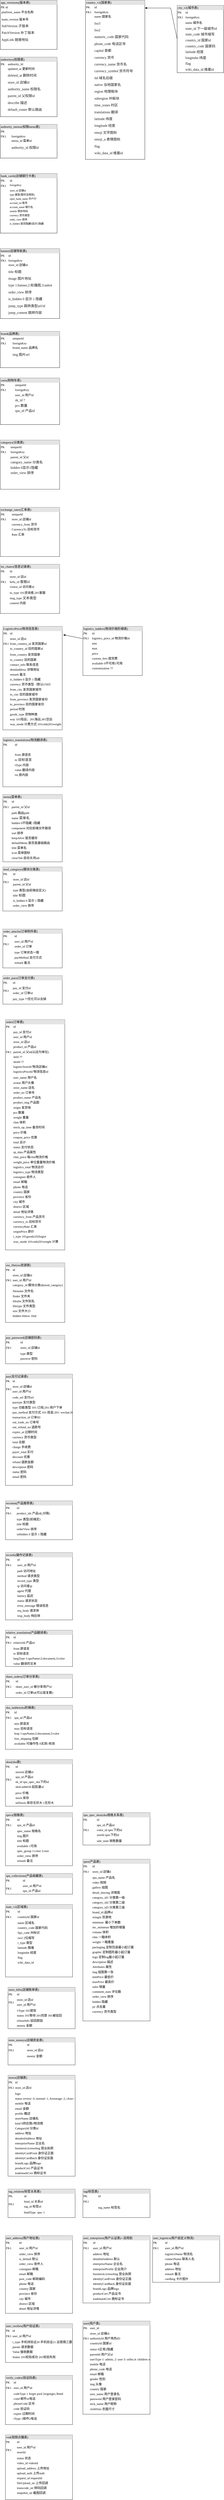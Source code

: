 <mxfile version="20.8.20" type="github">
  <diagram name="Page-1" id="2ca16b54-16f6-2749-3443-fa8db7711227">
    <mxGraphModel dx="994" dy="707" grid="1" gridSize="10" guides="1" tooltips="1" connect="1" arrows="1" fold="1" page="1" pageScale="1" pageWidth="1100" pageHeight="850" background="none" math="0" shadow="0">
      <root>
        <mxCell id="0" />
        <mxCell id="1" parent="0" />
        <mxCell id="2ed32ef02a7f4228-1" value="&lt;div style=&quot;box-sizing:border-box;width:100%;background:#e4e4e4;padding:2px;&quot;&gt;app_versioons(版本表)&lt;br&gt;&lt;/div&gt;&lt;table style=&quot;width:100%;font-size:1em;&quot; cellpadding=&quot;2&quot; cellspacing=&quot;0&quot;&gt;&lt;tbody&gt;&lt;tr&gt;&lt;td&gt;PK&lt;span style=&quot;white-space: pre;&quot;&gt; &lt;/span&gt;id&lt;/td&gt;&lt;td&gt;&lt;br&gt;&lt;/td&gt;&lt;/tr&gt;&lt;tr&gt;&lt;td&gt;&lt;span style=&quot;white-space: pre;&quot;&gt; &lt;/span&gt;platform_name 平台名称&lt;br&gt;&lt;br style=&quot;border-color: var(--border-color);&quot;&gt;&lt;p style=&quot;border-color: var(--border-color); margin: 0px; line-height: 12px;&quot;&gt;&lt;span style=&quot;white-space: pre;&quot;&gt; &lt;/span&gt;main_version 版本号&lt;/p&gt;&lt;br style=&quot;border-color: var(--border-color);&quot;&gt;&lt;p style=&quot;border-color: var(--border-color); margin: 0px; line-height: 12px;&quot;&gt;&lt;span style=&quot;border-color: var(--border-color); font-family: 微软雅黑; font-size: 10pt; color: rgb(25, 25, 25);&quot;&gt;&lt;span style=&quot;white-space: pre;&quot;&gt; &lt;/span&gt;SubVersion 子版本&lt;/span&gt;&lt;/p&gt;&lt;br style=&quot;border-color: var(--border-color);&quot;&gt;&lt;p style=&quot;border-color: var(--border-color); margin: 0px; line-height: 12px;&quot;&gt;&lt;span style=&quot;border-color: var(--border-color); font-family: 微软雅黑; font-size: 10pt; color: rgb(25, 25, 25);&quot;&gt;&lt;span style=&quot;white-space: pre;&quot;&gt; &lt;/span&gt;PatchVersion 补丁版本&lt;/span&gt;&lt;/p&gt;&lt;br style=&quot;border-color: var(--border-color);&quot;&gt;&lt;p style=&quot;border-color: var(--border-color); margin: 0px; line-height: 12px;&quot;&gt;&lt;span style=&quot;border-color: var(--border-color); font-family: 微软雅黑; font-size: 10pt; color: rgb(25, 25, 25);&quot;&gt;&lt;span style=&quot;white-space: pre;&quot;&gt; &lt;/span&gt;AppLink 链接地址&lt;/span&gt;&lt;/p&gt;&lt;/td&gt;&lt;td&gt;&lt;p style=&quot;margin: 0px; line-height: 100%;&quot;&gt;&lt;br&gt;&lt;/p&gt;&lt;/td&gt;&lt;/tr&gt;&lt;/tbody&gt;&lt;/table&gt;" style="verticalAlign=top;align=left;overflow=fill;html=1;rounded=0;shadow=0;comic=0;labelBackgroundColor=none;strokeWidth=1;fontFamily=Verdana;fontSize=12" parent="1" vertex="1">
          <mxGeometry x="100" y="40" width="220" height="190" as="geometry" />
        </mxCell>
        <mxCell id="2ed32ef02a7f4228-5" value="&lt;div style=&quot;box-sizing:border-box;width:100%;background:#e4e4e4;padding:2px;&quot;&gt;authoritys(权限表)&lt;br&gt;&lt;/div&gt;&lt;table style=&quot;width:100%;font-size:1em;&quot; cellpadding=&quot;2&quot; cellspacing=&quot;0&quot;&gt;&lt;tbody&gt;&lt;tr&gt;&lt;td&gt;PK&lt;/td&gt;&lt;td&gt;authority_Id&lt;br&gt;&lt;/td&gt;&lt;/tr&gt;&lt;tr&gt;&lt;td&gt;&lt;br&gt;&lt;/td&gt;&lt;td&gt;&lt;p style=&quot;margin: 0px; line-height: 100%;&quot;&gt;updated_at 更新时间&lt;/p&gt;&lt;br/&gt;&lt;p style=&quot;margin: 0px; line-height: 100%;&quot;&gt;&lt;span style=&quot;font-family:&#39;微软雅黑&#39;; font-size:10pt; color:#191919;&quot;&gt;deleted_at 删除时间&lt;/span&gt;&lt;/p&gt;&lt;br/&gt;&lt;p style=&quot;margin: 0px; line-height: 100%;&quot;&gt;&lt;span style=&quot;font-family:&#39;微软雅黑&#39;; font-size:10pt; color:#191919;&quot;&gt;store_id 店铺id&lt;/span&gt;&lt;/p&gt;&lt;br/&gt;&lt;p style=&quot;margin: 0px; line-height: 100%;&quot;&gt;&lt;span style=&quot;font-family:&#39;微软雅黑&#39;; font-size:10pt; color:#191919;&quot;&gt;authority_name 权限名&lt;/span&gt;&lt;/p&gt;&lt;br/&gt;&lt;p style=&quot;margin: 0px; line-height: 100%;&quot;&gt;&lt;span style=&quot;font-family:&#39;微软雅黑&#39;; font-size:10pt; color:#191919;&quot;&gt;parent_id 父权限id&lt;/span&gt;&lt;/p&gt;&lt;br/&gt;&lt;p style=&quot;margin: 0px; line-height: 100%;&quot;&gt;&lt;span style=&quot;font-family:&#39;微软雅黑&#39;; font-size:10pt; color:#191919;&quot;&gt;describe 描述&lt;/span&gt;&lt;/p&gt;&lt;br/&gt;&lt;p style=&quot;margin: 0px; line-height: 100%;&quot;&gt;&lt;span style=&quot;font-family:&#39;微软雅黑&#39;; font-size:10pt; color:#191919;&quot;&gt;default_router 默认路由&lt;/span&gt;&lt;/p&gt;&lt;/td&gt;&lt;/tr&gt;&lt;/tbody&gt;&lt;/table&gt;" style="verticalAlign=top;align=left;overflow=fill;html=1;rounded=0;shadow=0;comic=0;labelBackgroundColor=none;strokeWidth=1;fontFamily=Verdana;fontSize=12" parent="1" vertex="1">
          <mxGeometry x="100" y="260" width="220" height="230" as="geometry" />
        </mxCell>
        <mxCell id="2ed32ef02a7f4228-12" value="&lt;div style=&quot;box-sizing: border-box ; width: 100% ; background: #e4e4e4 ; padding: 2px&quot;&gt;authority_menus(权限menu表)&lt;br&gt;&lt;/div&gt;&lt;table style=&quot;width: 100% ; font-size: 1em&quot; cellpadding=&quot;2&quot; cellspacing=&quot;0&quot;&gt;&lt;tbody&gt;&lt;tr&gt;&lt;td&gt;PK&lt;/td&gt;&lt;td&gt;&lt;br&gt;&lt;/td&gt;&lt;/tr&gt;&lt;tr&gt;&lt;td&gt;FK1&lt;/td&gt;&lt;td&gt;foreignKey&lt;/td&gt;&lt;/tr&gt;&lt;tr&gt;&lt;td&gt;&lt;/td&gt;&lt;td&gt;&lt;p style=&quot;margin: 0px; line-height: 100%;&quot;&gt;menu_id 菜单id&lt;/p&gt;&lt;br&gt;&lt;p style=&quot;margin: 0px; line-height: 100%;&quot;&gt;&lt;span style=&quot;font-family:&#39;微软雅黑&#39;; font-size:10pt; color:#191919;&quot;&gt;authority_id 权限id&lt;/span&gt;&lt;/p&gt;&lt;/td&gt;&lt;/tr&gt;&lt;/tbody&gt;&lt;/table&gt;" style="verticalAlign=top;align=left;overflow=fill;html=1;rounded=0;shadow=0;comic=0;labelBackgroundColor=none;strokeWidth=1;fontFamily=Verdana;fontSize=12" parent="1" vertex="1">
          <mxGeometry x="100" y="520" width="220" height="130" as="geometry" />
        </mxCell>
        <mxCell id="JtwyZoswtKhn3OEa8UA5-3" value="&lt;div style=&quot;box-sizing: border-box ; width: 100% ; background: #e4e4e4 ; padding: 2px&quot;&gt;bank_cards(店铺银行卡表)&lt;br&gt;&lt;/div&gt;&lt;table cellspacing=&quot;0&quot; cellpadding=&quot;2&quot; style=&quot;width: 100% ; font-size: 1em&quot; align=&quot;left&quot;&gt;&lt;tbody&gt;&lt;tr&gt;&lt;td&gt;PK&lt;/td&gt;&lt;td&gt;id&lt;/td&gt;&lt;/tr&gt;&lt;tr&gt;&lt;td&gt;FK1&lt;/td&gt;&lt;td&gt;&lt;sup&gt;foreignKey&lt;/sup&gt;&lt;/td&gt;&lt;/tr&gt;&lt;tr&gt;&lt;td&gt;&lt;/td&gt;&lt;td&gt;&lt;p style=&quot;margin: 0px; line-height: 100%;&quot;&gt;&lt;sup&gt;store_id 店铺id&lt;/sup&gt;&lt;/p&gt;&lt;p style=&quot;margin: 0px; line-height: 100%;&quot;&gt;&lt;sup&gt;type 类型(暂时没用到)&lt;/sup&gt;&lt;/p&gt;&lt;p style=&quot;margin: 0px; line-height: 100%;&quot;&gt;&lt;sup&gt;open_bank_name 开户行&lt;/sup&gt;&lt;/p&gt;&lt;p style=&quot;margin: 0px; line-height: 100%;&quot;&gt;&lt;sup&gt;account_no 账号&lt;/sup&gt;&lt;/p&gt;&lt;p style=&quot;margin: 0px; line-height: 100%;&quot;&gt;&lt;sup&gt;account_name 银行名&lt;/sup&gt;&lt;/p&gt;&lt;p style=&quot;margin: 0px; line-height: 100%;&quot;&gt;&lt;sup&gt;mobile 预存号码&lt;/sup&gt;&lt;/p&gt;&lt;p style=&quot;margin: 0px; line-height: 100%;&quot;&gt;&lt;sup&gt;currency 货币类型&lt;/sup&gt;&lt;/p&gt;&lt;p style=&quot;margin: 0px; line-height: 100%;&quot;&gt;&lt;sup&gt;order_view 排序&lt;/sup&gt;&lt;/p&gt;&lt;p style=&quot;margin: 0px; line-height: 100%;&quot;&gt;&lt;sup&gt;is_hidden 是否隐藏0显示1隐藏&lt;/sup&gt;&lt;br&gt;&lt;/p&gt;&lt;/td&gt;&lt;/tr&gt;&lt;/tbody&gt;&lt;/table&gt;" style="verticalAlign=top;align=left;overflow=fill;html=1;rounded=0;shadow=0;comic=0;labelBackgroundColor=none;strokeWidth=1;fontFamily=Verdana;fontSize=12" parent="1" vertex="1">
          <mxGeometry x="100" y="710" width="220" height="230" as="geometry" />
        </mxCell>
        <mxCell id="JtwyZoswtKhn3OEa8UA5-4" value="&lt;div style=&quot;box-sizing: border-box ; width: 100% ; background: #e4e4e4 ; padding: 2px&quot;&gt;banner(店铺导航表)&lt;br&gt;&lt;/div&gt;&lt;table style=&quot;width: 100% ; font-size: 1em&quot; cellpadding=&quot;2&quot; cellspacing=&quot;0&quot;&gt;&lt;tbody&gt;&lt;tr&gt;&lt;td&gt;PK&lt;/td&gt;&lt;td&gt;id&lt;/td&gt;&lt;/tr&gt;&lt;tr&gt;&lt;td&gt;FK1&lt;/td&gt;&lt;td&gt;foreignKey&lt;/td&gt;&lt;/tr&gt;&lt;tr&gt;&lt;td&gt;&lt;/td&gt;&lt;td&gt;&lt;p style=&quot;margin: 0px; line-height: 100%;&quot;&gt;store_id 店铺id&lt;/p&gt;&lt;br/&gt;&lt;p style=&quot;margin: 0px; line-height: 100%;&quot;&gt;&lt;span style=&quot;font-family:&#39;微软雅黑&#39;; font-size:10pt; color:#191919;&quot;&gt;title 标题&lt;/span&gt;&lt;/p&gt;&lt;br/&gt;&lt;p style=&quot;margin: 0px; line-height: 100%;&quot;&gt;&lt;span style=&quot;font-family:&#39;微软雅黑&#39;; font-size:10pt; color:#191919;&quot;&gt;image 图片地址&lt;/span&gt;&lt;/p&gt;&lt;br/&gt;&lt;p style=&quot;margin: 0px; line-height: 100%;&quot;&gt;&lt;span style=&quot;font-family:&#39;微软雅黑&#39;; font-size:10pt; color:#191919;&quot;&gt;type 1:banner,2:轮播图,3:aubot&lt;/span&gt;&lt;/p&gt;&lt;br/&gt;&lt;p style=&quot;margin: 0px; line-height: 100%;&quot;&gt;&lt;span style=&quot;font-family:&#39;微软雅黑&#39;; font-size:10pt; color:#191919;&quot;&gt;order_view 排序&lt;/span&gt;&lt;/p&gt;&lt;br/&gt;&lt;p style=&quot;margin: 0px; line-height: 100%;&quot;&gt;&lt;span style=&quot;font-family:&#39;微软雅黑&#39;; font-size:10pt; color:#191919;&quot;&gt;is_hidden 0 显示 1 隐藏&lt;/span&gt;&lt;/p&gt;&lt;br/&gt;&lt;p style=&quot;margin: 0px; line-height: 100%;&quot;&gt;&lt;span style=&quot;font-family:&#39;微软雅黑&#39;; font-size:10pt; color:#191919;&quot;&gt;jump_type 跳转类型url/id&lt;/span&gt;&lt;/p&gt;&lt;br/&gt;&lt;p style=&quot;margin: 0px; line-height: 100%;&quot;&gt;&lt;span style=&quot;font-family:&#39;微软雅黑&#39;; font-size:10pt; color:#191919;&quot;&gt;jump_content 跳转内容&lt;/span&gt;&lt;/p&gt;&lt;/td&gt;&lt;/tr&gt;&lt;/tbody&gt;&lt;/table&gt;" style="verticalAlign=top;align=left;overflow=fill;html=1;rounded=0;shadow=0;comic=0;labelBackgroundColor=none;strokeWidth=1;fontFamily=Verdana;fontSize=12" parent="1" vertex="1">
          <mxGeometry x="100" y="1000" width="230" height="270" as="geometry" />
        </mxCell>
        <mxCell id="JtwyZoswtKhn3OEa8UA5-5" value="&lt;div style=&quot;box-sizing: border-box ; width: 100% ; background: #e4e4e4 ; padding: 2px&quot;&gt;brand(品牌表)&lt;br&gt;&lt;/div&gt;&lt;table style=&quot;width: 100% ; font-size: 1em&quot; cellpadding=&quot;2&quot; cellspacing=&quot;0&quot;&gt;&lt;tbody&gt;&lt;tr&gt;&lt;td&gt;PK&lt;/td&gt;&lt;td&gt;uniqueId&lt;/td&gt;&lt;/tr&gt;&lt;tr&gt;&lt;td&gt;FK1&lt;/td&gt;&lt;td&gt;foreignKey&lt;/td&gt;&lt;/tr&gt;&lt;tr&gt;&lt;td&gt;&lt;/td&gt;&lt;td&gt;&lt;p style=&quot;margin: 0px; line-height: 100%;&quot;&gt;brand_name 品牌名&lt;/p&gt;&lt;br/&gt;&lt;p style=&quot;margin: 0px; line-height: 100%;&quot;&gt;&lt;span style=&quot;font-family:&#39;微软雅黑&#39;; font-size:10pt; color:#191919;&quot;&gt;img 图片url&lt;/span&gt;&lt;/p&gt;&lt;/td&gt;&lt;/tr&gt;&lt;/tbody&gt;&lt;/table&gt;" style="verticalAlign=top;align=left;overflow=fill;html=1;rounded=0;shadow=0;comic=0;labelBackgroundColor=none;strokeWidth=1;fontFamily=Verdana;fontSize=12" parent="1" vertex="1">
          <mxGeometry x="100" y="1320" width="230" height="140" as="geometry" />
        </mxCell>
        <mxCell id="JtwyZoswtKhn3OEa8UA5-6" value="&lt;div style=&quot;box-sizing: border-box ; width: 100% ; background: #e4e4e4 ; padding: 2px&quot;&gt;carts(购物车表)&lt;br&gt;&lt;/div&gt;&lt;table style=&quot;width: 100% ; font-size: 1em&quot; cellpadding=&quot;2&quot; cellspacing=&quot;0&quot;&gt;&lt;tbody&gt;&lt;tr&gt;&lt;td&gt;PK&lt;/td&gt;&lt;td&gt;uniqueId&lt;/td&gt;&lt;/tr&gt;&lt;tr&gt;&lt;td&gt;FK1&lt;/td&gt;&lt;td&gt;foreignKey&lt;/td&gt;&lt;/tr&gt;&lt;tr&gt;&lt;td&gt;&lt;/td&gt;&lt;td&gt;&lt;p style=&quot;margin: 0px; line-height: 160%;&quot;&gt;user_id 用户id&lt;/p&gt;&lt;p style=&quot;margin: 0px; line-height: 160%;&quot;&gt;&lt;span style=&quot;font-family:&#39;微软雅黑&#39;; font-size:10pt; color:#191919;&quot;&gt;sk_id ?&lt;/span&gt;&lt;/p&gt;&lt;p style=&quot;margin: 0px; line-height: 160%;&quot;&gt;&lt;span style=&quot;font-family:&#39;微软雅黑&#39;; font-size:10pt; color:#191919;&quot;&gt;pcs 数量&lt;/span&gt;&lt;/p&gt;&lt;p style=&quot;margin: 0px; line-height: 160%;&quot;&gt;&lt;span style=&quot;font-family:&#39;微软雅黑&#39;; font-size:10pt; color:#191919;&quot;&gt;spu_id 产品id&lt;/span&gt;&lt;/p&gt;&lt;/td&gt;&lt;/tr&gt;&lt;/tbody&gt;&lt;/table&gt;" style="verticalAlign=top;align=left;overflow=fill;html=1;rounded=0;shadow=0;comic=0;labelBackgroundColor=none;strokeWidth=1;fontFamily=Verdana;fontSize=12" parent="1" vertex="1">
          <mxGeometry x="100" y="1500" width="230" height="180" as="geometry" />
        </mxCell>
        <mxCell id="JtwyZoswtKhn3OEa8UA5-7" value="&lt;div style=&quot;box-sizing: border-box ; width: 100% ; background: #e4e4e4 ; padding: 2px&quot;&gt;categorys(分类表)&lt;br&gt;&lt;/div&gt;&lt;table style=&quot;width: 100% ; font-size: 1em&quot; cellpadding=&quot;2&quot; cellspacing=&quot;0&quot;&gt;&lt;tbody&gt;&lt;tr&gt;&lt;td&gt;PK&lt;/td&gt;&lt;td&gt;uniqueId&lt;/td&gt;&lt;/tr&gt;&lt;tr&gt;&lt;td&gt;FK1&lt;/td&gt;&lt;td&gt;foreignKey&lt;/td&gt;&lt;/tr&gt;&lt;tr&gt;&lt;td&gt;&lt;/td&gt;&lt;td&gt;&lt;p style=&quot;margin: 0px; line-height: 160%;&quot;&gt;parent_id 父id&lt;/p&gt;&lt;p style=&quot;margin: 0px; line-height: 160%;&quot;&gt;&lt;span style=&quot;font-family:&#39;微软雅黑&#39;; font-size:10pt; color:#191919;&quot;&gt;category_name 分类名&lt;/span&gt;&lt;/p&gt;&lt;p style=&quot;margin: 0px; line-height: 160%;&quot;&gt;&lt;span style=&quot;font-family:&#39;微软雅黑&#39;; font-size:10pt; color:#191919;&quot;&gt;hidden 0显示1隐藏&lt;/span&gt;&lt;/p&gt;&lt;p style=&quot;margin: 0px; line-height: 160%;&quot;&gt;&lt;span style=&quot;font-family:&#39;微软雅黑&#39;; font-size:10pt; color:#191919;&quot;&gt;order_view 排序&lt;/span&gt;&lt;/p&gt;&lt;/td&gt;&lt;/tr&gt;&lt;/tbody&gt;&lt;/table&gt;" style="verticalAlign=top;align=left;overflow=fill;html=1;rounded=0;shadow=0;comic=0;labelBackgroundColor=none;strokeWidth=1;fontFamily=Verdana;fontSize=12;strokeColor=#1A1A1A;" parent="1" vertex="1">
          <mxGeometry x="100" y="1740" width="230" height="190" as="geometry" />
        </mxCell>
        <mxCell id="JtwyZoswtKhn3OEa8UA5-8" value="&lt;div style=&quot;box-sizing: border-box ; width: 100% ; background: #e4e4e4 ; padding: 2px&quot;&gt;city_v2(城市表)&lt;br&gt;&lt;/div&gt;&lt;table style=&quot;width: 100% ; font-size: 1em&quot; cellpadding=&quot;2&quot; cellspacing=&quot;0&quot;&gt;&lt;tbody&gt;&lt;tr&gt;&lt;td&gt;PK&lt;/td&gt;&lt;td&gt;id&lt;br&gt;&lt;/td&gt;&lt;/tr&gt;&lt;tr&gt;&lt;td&gt;FK1&lt;/td&gt;&lt;td&gt;foreignKey&lt;/td&gt;&lt;/tr&gt;&lt;tr&gt;&lt;td&gt;&lt;/td&gt;&lt;td&gt;&lt;p style=&quot;margin: 0px; line-height: 180%;&quot;&gt;name 城市名&lt;/p&gt;&lt;p style=&quot;margin: 0px; line-height: 180%;&quot;&gt;&lt;span style=&quot;font-family:&#39;微软雅黑&#39;; font-size:10pt; color:#191919;&quot;&gt;state_id 下一级城市id&lt;/span&gt;&lt;/p&gt;&lt;p style=&quot;margin: 0px; line-height: 180%;&quot;&gt;&lt;span style=&quot;font-family:&#39;微软雅黑&#39;; font-size:10pt; color:#191919;&quot;&gt;state_code 城市缩写&lt;/span&gt;&lt;/p&gt;&lt;p style=&quot;margin: 0px; line-height: 180%;&quot;&gt;&lt;span style=&quot;font-family:&#39;微软雅黑&#39;; font-size:10pt; color:#191919;&quot;&gt;country_id 国家id&lt;/span&gt;&lt;/p&gt;&lt;p style=&quot;margin: 0px; line-height: 180%;&quot;&gt;&lt;span style=&quot;font-family:&#39;微软雅黑&#39;; font-size:10pt; color:#191919;&quot;&gt;country_code 国家码&lt;/span&gt;&lt;/p&gt;&lt;p style=&quot;margin: 0px; line-height: 180%;&quot;&gt;&lt;span style=&quot;font-family:&#39;微软雅黑&#39;; font-size:10pt; color:#191919;&quot;&gt;latitude 经度&lt;/span&gt;&lt;/p&gt;&lt;p style=&quot;margin: 0px; line-height: 180%;&quot;&gt;&lt;span style=&quot;font-family:&#39;微软雅黑&#39;; font-size:10pt; color:#191919;&quot;&gt;longitube 纬度&lt;/span&gt;&lt;/p&gt;&lt;p style=&quot;margin: 0px; line-height: 180%;&quot;&gt;&lt;span style=&quot;font-family:&#39;微软雅黑&#39;; font-size:10pt; color:#191919;&quot;&gt;flag&lt;/span&gt;&lt;/p&gt;&lt;p style=&quot;margin: 0px; line-height: 180%;&quot;&gt;&lt;span style=&quot;font-family:&#39;微软雅黑&#39;; font-size:10pt; color:#191919;&quot;&gt;wiki_data_id 维基id&lt;/span&gt;&lt;/p&gt;&lt;/td&gt;&lt;/tr&gt;&lt;/tbody&gt;&lt;/table&gt;" style="verticalAlign=top;align=left;overflow=fill;html=1;rounded=0;shadow=0;comic=0;labelBackgroundColor=none;strokeWidth=1;fontFamily=Verdana;fontSize=12" parent="1" vertex="1">
          <mxGeometry x="785" y="60" width="180" height="260" as="geometry" />
        </mxCell>
        <mxCell id="JtwyZoswtKhn3OEa8UA5-9" value="&lt;div style=&quot;box-sizing: border-box ; width: 100% ; background: #e4e4e4 ; padding: 2px&quot;&gt;country_v2(国家表)&lt;br&gt;&lt;/div&gt;&lt;table style=&quot;width: 100% ; font-size: 1em&quot; cellpadding=&quot;2&quot; cellspacing=&quot;0&quot;&gt;&lt;tbody&gt;&lt;tr&gt;&lt;td&gt;PK&lt;/td&gt;&lt;td&gt;id&lt;/td&gt;&lt;/tr&gt;&lt;tr&gt;&lt;td&gt;FK1&lt;/td&gt;&lt;td&gt;foreignKey&lt;/td&gt;&lt;/tr&gt;&lt;tr&gt;&lt;td&gt;&lt;/td&gt;&lt;td&gt;&lt;p style=&quot;margin: 0px; line-height: 100%;&quot;&gt;name 国家名&lt;/p&gt;&lt;br&gt;&lt;p style=&quot;margin: 0px; line-height: 100%;&quot;&gt;&lt;span style=&quot;font-family:&#39;微软雅黑&#39;; font-size:10pt; color:#191919;&quot;&gt;Iso3&lt;/span&gt;&lt;/p&gt;&lt;br&gt;&lt;p style=&quot;margin: 0px; line-height: 100%;&quot;&gt;&lt;span style=&quot;font-family:&#39;微软雅黑&#39;; font-size:10pt; color:#191919;&quot;&gt;Iso2&lt;/span&gt;&lt;/p&gt;&lt;br&gt;&lt;p style=&quot;margin: 0px; line-height: 100%;&quot;&gt;&lt;span style=&quot;font-family:&#39;微软雅黑&#39;; font-size:10pt; color:#191919;&quot;&gt;numeric_code 国家代码&lt;/span&gt;&lt;/p&gt;&lt;br&gt;&lt;p style=&quot;margin: 0px; line-height: 100%;&quot;&gt;&lt;span style=&quot;font-family:&#39;微软雅黑&#39;; font-size:10pt; color:#191919;&quot;&gt;phone_code 电话区号&lt;/span&gt;&lt;/p&gt;&lt;br&gt;&lt;p style=&quot;margin: 0px; line-height: 100%;&quot;&gt;&lt;span style=&quot;font-family:&#39;微软雅黑&#39;; font-size:10pt; color:#191919;&quot;&gt;capital 首都&lt;/span&gt;&lt;/p&gt;&lt;br&gt;&lt;p style=&quot;margin: 0px; line-height: 100%;&quot;&gt;&lt;span style=&quot;font-family:&#39;微软雅黑&#39;; font-size:10pt; color:#191919;&quot;&gt;currency 货币&lt;/span&gt;&lt;/p&gt;&lt;br&gt;&lt;p style=&quot;margin: 0px; line-height: 100%;&quot;&gt;&lt;span style=&quot;font-family:&#39;微软雅黑&#39;; font-size:10pt; color:#191919;&quot;&gt;currency_name 货币名&lt;/span&gt;&lt;/p&gt;&lt;br&gt;&lt;p style=&quot;margin: 0px; line-height: 100%;&quot;&gt;&lt;span style=&quot;font-family:&#39;微软雅黑&#39;; font-size:10pt; color:#191919;&quot;&gt;currency_symbol 货币符号&lt;/span&gt;&lt;/p&gt;&lt;br&gt;&lt;p style=&quot;margin: 0px; line-height: 100%;&quot;&gt;&lt;span style=&quot;font-family:&#39;微软雅黑&#39;; font-size:10pt; color:#191919;&quot;&gt;tld 域名后缀&lt;/span&gt;&lt;/p&gt;&lt;br&gt;&lt;p style=&quot;margin: 0px; line-height: 100%;&quot;&gt;&lt;span style=&quot;font-family:&#39;微软雅黑&#39;; font-size:10pt; color:#191919;&quot;&gt;native 当地国家名&lt;/span&gt;&lt;/p&gt;&lt;br&gt;&lt;p style=&quot;margin: 0px; line-height: 100%;&quot;&gt;&lt;span style=&quot;font-family:&#39;微软雅黑&#39;; font-size:10pt; color:#191919;&quot;&gt;region 地理板块&lt;/span&gt;&lt;/p&gt;&lt;br&gt;&lt;p style=&quot;margin: 0px; line-height: 100%;&quot;&gt;&lt;span style=&quot;font-family:&#39;微软雅黑&#39;; font-size:10pt; color:#191919;&quot;&gt;subregion 州板块&lt;/span&gt;&lt;/p&gt;&lt;br&gt;&lt;p style=&quot;margin: 0px; line-height: 100%;&quot;&gt;&lt;span style=&quot;font-family:&#39;微软雅黑&#39;; font-size:10pt; color:#191919;&quot;&gt;time_zones 时区&lt;/span&gt;&lt;/p&gt;&lt;br&gt;&lt;p style=&quot;margin: 0px; line-height: 100%;&quot;&gt;&lt;span style=&quot;font-family:&#39;微软雅黑&#39;; font-size:10pt; color:#191919;&quot;&gt;translations 翻译&lt;/span&gt;&lt;/p&gt;&lt;br&gt;&lt;p style=&quot;margin: 0px; line-height: 100%;&quot;&gt;&lt;span style=&quot;font-family:&#39;微软雅黑&#39;; font-size:10pt; color:#191919;&quot;&gt;latitude 纬度&lt;/span&gt;&lt;/p&gt;&lt;br&gt;&lt;p style=&quot;margin: 0px; line-height: 100%;&quot;&gt;&lt;span style=&quot;font-family:&#39;微软雅黑&#39;; font-size:10pt; color:#191919;&quot;&gt;longitude 经度&lt;/span&gt;&lt;/p&gt;&lt;br&gt;&lt;p style=&quot;margin: 0px; line-height: 100%;&quot;&gt;&lt;span style=&quot;font-family:&#39;微软雅黑&#39;; font-size:10pt; color:#191919;&quot;&gt;emoji 文字图标&lt;/span&gt;&lt;/p&gt;&lt;br&gt;&lt;p style=&quot;margin: 0px; line-height: 100%;&quot;&gt;&lt;span style=&quot;font-family:&#39;微软雅黑&#39;; font-size:10pt; color:#191919;&quot;&gt;emoji_u 表情图标&lt;/span&gt;&lt;/p&gt;&lt;br&gt;&lt;p style=&quot;margin: 0px; line-height: 100%;&quot;&gt;&lt;span style=&quot;font-family:&#39;微软雅黑&#39;; font-size:10pt; color:#191919;&quot;&gt;flag&lt;/span&gt;&lt;/p&gt;&lt;br&gt;&lt;p style=&quot;margin: 0px; line-height: 100%;&quot;&gt;&lt;span style=&quot;font-family:&#39;微软雅黑&#39;; font-size:10pt; color:#191919;&quot;&gt;wiki_data_id 维基id&lt;/span&gt;&lt;/p&gt;&lt;/td&gt;&lt;/tr&gt;&lt;/tbody&gt;&lt;/table&gt;" style="verticalAlign=top;align=left;overflow=fill;html=1;rounded=0;shadow=0;comic=0;labelBackgroundColor=none;strokeWidth=1;fontFamily=Verdana;fontSize=12" parent="1" vertex="1">
          <mxGeometry x="430" y="40" width="230" height="615" as="geometry" />
        </mxCell>
        <mxCell id="JtwyZoswtKhn3OEa8UA5-18" value="" style="endArrow=classic;html=1;rounded=0;exitX=0;exitY=0.5;exitDx=0;exitDy=0;" parent="1" source="JtwyZoswtKhn3OEa8UA5-8" target="JtwyZoswtKhn3OEa8UA5-9" edge="1">
          <mxGeometry width="50" height="50" relative="1" as="geometry">
            <mxPoint x="740" y="460" as="sourcePoint" />
            <mxPoint x="670" y="150" as="targetPoint" />
            <Array as="points">
              <mxPoint x="760" y="70" />
              <mxPoint x="660" y="70" />
            </Array>
          </mxGeometry>
        </mxCell>
        <mxCell id="JtwyZoswtKhn3OEa8UA5-27" value="&lt;div style=&quot;box-sizing: border-box ; width: 100% ; background: #e4e4e4 ; padding: 2px&quot;&gt;exchange_rates(汇率表)&lt;br&gt;&lt;/div&gt;&lt;table style=&quot;width: 100% ; font-size: 1em&quot; cellpadding=&quot;2&quot; cellspacing=&quot;0&quot;&gt;&lt;tbody&gt;&lt;tr&gt;&lt;td&gt;PK&lt;/td&gt;&lt;td&gt;uniqueId&lt;/td&gt;&lt;/tr&gt;&lt;tr&gt;&lt;td&gt;FK1&lt;/td&gt;&lt;td&gt;store_id 店铺id&lt;br&gt;&lt;/td&gt;&lt;/tr&gt;&lt;tr&gt;&lt;td&gt;&lt;br&gt;&lt;/td&gt;&lt;td&gt;&lt;p style=&quot;margin: 0px; line-height: 160%;&quot;&gt;&lt;span style=&quot;font-size: 1em; background-color: initial;&quot;&gt;currency_from 货币&lt;/span&gt;&lt;br&gt;&lt;/p&gt;&lt;p style=&quot;margin: 0px; line-height: 160%;&quot;&gt;CurrencyTo 目标货币&lt;br&gt;&lt;/p&gt;&lt;p style=&quot;margin: 0px; line-height: 160%;&quot;&gt;Rate 汇率&lt;br&gt;&lt;/p&gt;&lt;/td&gt;&lt;/tr&gt;&lt;/tbody&gt;&lt;/table&gt;" style="verticalAlign=top;align=left;overflow=fill;html=1;rounded=0;shadow=0;comic=0;labelBackgroundColor=none;strokeWidth=1;fontFamily=Verdana;fontSize=12;strokeColor=#1A1A1A;" parent="1" vertex="1">
          <mxGeometry x="100" y="2000" width="230" height="190" as="geometry" />
        </mxCell>
        <mxCell id="JtwyZoswtKhn3OEa8UA5-32" value="&lt;div style=&quot;box-sizing: border-box ; width: 100% ; background: #e4e4e4 ; padding: 2px&quot;&gt;im_chates(信息记录表)&lt;br&gt;&lt;/div&gt;&lt;table style=&quot;width: 100% ; font-size: 1em&quot; cellpadding=&quot;2&quot; cellspacing=&quot;0&quot;&gt;&lt;tbody&gt;&lt;tr&gt;&lt;td&gt;PK&lt;/td&gt;&lt;td&gt;id&lt;/td&gt;&lt;/tr&gt;&lt;tr&gt;&lt;td&gt;FK1&lt;/td&gt;&lt;td&gt;&lt;p style=&quot;border-color: var(--border-color); margin: 0px; line-height: 19.2px;&quot;&gt;store_id&amp;nbsp;店id&lt;/p&gt;&lt;p style=&quot;border-color: var(--border-color); margin: 0px; line-height: 19.2px;&quot;&gt;kefu_id&lt;font style=&quot;border-color: var(--border-color);&quot; face=&quot;微软雅黑&quot; color=&quot;#191919&quot;&gt;&lt;span style=&quot;border-color: var(--border-color); font-size: 13.333px;&quot;&gt;&amp;nbsp;客服id&lt;/span&gt;&lt;/font&gt;&lt;/p&gt;&lt;p style=&quot;border-color: var(--border-color); margin: 0px; line-height: 19.2px;&quot;&gt;visitor_id 访问者id&lt;/p&gt;&lt;/td&gt;&lt;/tr&gt;&lt;tr&gt;&lt;td&gt;&lt;/td&gt;&lt;td&gt;&lt;p style=&quot;margin: 0px; line-height: 160%;&quot;&gt;to_type&amp;nbsp;101咨询者,201客服&lt;/p&gt;&lt;p style=&quot;margin: 0px; line-height: 160%;&quot;&gt;msg_type&lt;span style=&quot;font-family:&#39;微软雅黑&#39;; font-size:10pt; color:#191919;&quot;&gt;&amp;nbsp;文本类型&lt;/span&gt;&lt;/p&gt;&lt;p style=&quot;margin: 0px; line-height: 160%;&quot;&gt;content 内容&lt;/p&gt;&lt;p style=&quot;margin: 0px; line-height: 160%;&quot;&gt;&lt;br&gt;&lt;/p&gt;&lt;/td&gt;&lt;/tr&gt;&lt;/tbody&gt;&lt;/table&gt;" style="verticalAlign=top;align=left;overflow=fill;html=1;rounded=0;shadow=0;comic=0;labelBackgroundColor=none;strokeWidth=1;fontFamily=Verdana;fontSize=12;strokeColor=#1A1A1A;" parent="1" vertex="1">
          <mxGeometry x="100" y="2220" width="230" height="190" as="geometry" />
        </mxCell>
        <mxCell id="JtwyZoswtKhn3OEa8UA5-33" value="&lt;div style=&quot;box-sizing: border-box ; width: 100% ; background: #e4e4e4 ; padding: 2px&quot;&gt;logistics_ladders(物流价格阶梯表)&lt;br&gt;&lt;/div&gt;&lt;table style=&quot;width: 100% ; font-size: 1em&quot; cellpadding=&quot;2&quot; cellspacing=&quot;0&quot;&gt;&lt;tbody&gt;&lt;tr&gt;&lt;td&gt;PK&lt;/td&gt;&lt;td&gt;id&lt;/td&gt;&lt;/tr&gt;&lt;tr&gt;&lt;td&gt;FK1&lt;/td&gt;&lt;td&gt;logistics_price_id 物流价格id&lt;/td&gt;&lt;/tr&gt;&lt;tr&gt;&lt;td&gt;&lt;/td&gt;&lt;td&gt;&lt;p style=&quot;margin: 0px; line-height: 160%;&quot;&gt;min&lt;/p&gt;&lt;p style=&quot;margin: 0px; line-height: 160%;&quot;&gt;max&lt;/p&gt;&lt;p style=&quot;margin: 0px; line-height: 160%;&quot;&gt;price&lt;/p&gt;&lt;p style=&quot;margin: 0px; line-height: 160%;&quot;&gt;custom_fees&amp;nbsp;提货费&lt;/p&gt;&lt;p style=&quot;margin: 0px; line-height: 160%;&quot;&gt;avaliable 0不&lt;span style=&quot;font-size: 1em; background-color: initial;&quot;&gt;可用1可用&lt;/span&gt;&lt;/p&gt;&lt;p style=&quot;margin: 0px; line-height: 160%;&quot;&gt;customization ??&lt;/p&gt;&lt;/td&gt;&lt;/tr&gt;&lt;/tbody&gt;&lt;/table&gt;" style="verticalAlign=top;align=left;overflow=fill;html=1;rounded=0;shadow=0;comic=0;labelBackgroundColor=none;strokeWidth=1;fontFamily=Verdana;fontSize=12;strokeColor=#1A1A1A;" parent="1" vertex="1">
          <mxGeometry x="420" y="2460" width="230" height="190" as="geometry" />
        </mxCell>
        <mxCell id="JtwyZoswtKhn3OEa8UA5-34" value="&lt;div style=&quot;box-sizing: border-box ; width: 100% ; background: #e4e4e4 ; padding: 2px&quot;&gt;LogisticsPrice(物流信息表)&lt;br&gt;&lt;/div&gt;&lt;table style=&quot;width: 100% ; font-size: 1em&quot; cellpadding=&quot;2&quot; cellspacing=&quot;0&quot;&gt;&lt;tbody&gt;&lt;tr&gt;&lt;td&gt;PK&lt;/td&gt;&lt;td&gt;id&lt;/td&gt;&lt;/tr&gt;&lt;tr&gt;&lt;td&gt;FK1&lt;/td&gt;&lt;td&gt;&lt;p style=&quot;border-color: var(--border-color); margin: 0px; line-height: 19.2px;&quot;&gt;store_id&amp;nbsp;店id&lt;/p&gt;&lt;p style=&quot;border-color: var(--border-color); margin: 0px; line-height: 19.2px;&quot;&gt;from_country_id&amp;nbsp;发货国家id&lt;/p&gt;&lt;p style=&quot;border-color: var(--border-color); margin: 0px; line-height: 19.2px;&quot;&gt;to_country_id&amp;nbsp;目的国家id&lt;br&gt;&lt;/p&gt;&lt;/td&gt;&lt;/tr&gt;&lt;tr&gt;&lt;td&gt;&lt;/td&gt;&lt;td&gt;&lt;p style=&quot;margin: 0px; line-height: 160%;&quot;&gt;from_country&amp;nbsp;发货国家&lt;/p&gt;&lt;p style=&quot;margin: 0px; line-height: 160%;&quot;&gt;to_country&amp;nbsp;目的国家&lt;/p&gt;&lt;p style=&quot;margin: 0px; line-height: 160%;&quot;&gt;contact_info 联系信息&lt;/p&gt;&lt;p style=&quot;margin: 0px; line-height: 160%;&quot;&gt;detailaddress&amp;nbsp;详情地址&lt;/p&gt;&lt;p style=&quot;margin: 0px; line-height: 160%;&quot;&gt;remark&amp;nbsp;备注&lt;/p&gt;&lt;p style=&quot;margin: 0px; line-height: 160%;&quot;&gt;is_hidden&amp;nbsp;0 显示 1 隐藏&lt;/p&gt;&lt;p style=&quot;margin: 0px; line-height: 160%;&quot;&gt;currency&amp;nbsp;货币类型（默认USD）&lt;/p&gt;&lt;p style=&quot;margin: 0px; line-height: 160%;&quot;&gt;from_city&amp;nbsp;发货国家城市&lt;/p&gt;&lt;p style=&quot;margin: 0px; line-height: 160%;&quot;&gt;to_city&amp;nbsp;目的国家城市&lt;/p&gt;&lt;p style=&quot;margin: 0px; line-height: 160%;&quot;&gt;from_province&amp;nbsp;发货国家省份&lt;/p&gt;&lt;p style=&quot;margin: 0px; line-height: 160%;&quot;&gt;to_province&amp;nbsp;目的国家省份&lt;/p&gt;&lt;p style=&quot;margin: 0px; line-height: 160%;&quot;&gt;period&amp;nbsp;时效&lt;/p&gt;&lt;p style=&quot;margin: 0px; line-height: 160%;&quot;&gt;goods_type&amp;nbsp;货物种类&lt;/p&gt;&lt;p style=&quot;margin: 0px; line-height: 160%;&quot;&gt;way&amp;nbsp;101陆运，201海运,301空运&lt;/p&gt;&lt;p style=&quot;margin: 0px; line-height: 160%;&quot;&gt;way_mode 计费方式 101cmb|201weight&lt;/p&gt;&lt;p style=&quot;margin: 0px; line-height: 160%;&quot;&gt;&lt;br&gt;&lt;/p&gt;&lt;p style=&quot;margin: 0px; line-height: 160%;&quot;&gt;&lt;br&gt;&lt;/p&gt;&lt;p style=&quot;margin: 0px; line-height: 160%;&quot;&gt;&lt;br&gt;&lt;/p&gt;&lt;p style=&quot;margin: 0px; line-height: 160%;&quot;&gt;&lt;br&gt;&lt;/p&gt;&lt;p style=&quot;margin: 0px; line-height: 160%;&quot;&gt;&lt;br&gt;&lt;/p&gt;&lt;/td&gt;&lt;/tr&gt;&lt;/tbody&gt;&lt;/table&gt;" style="verticalAlign=top;align=left;overflow=fill;html=1;rounded=0;shadow=0;comic=0;labelBackgroundColor=none;strokeWidth=1;fontFamily=Verdana;fontSize=12;strokeColor=#1A1A1A;" parent="1" vertex="1">
          <mxGeometry x="110" y="2460" width="230" height="400" as="geometry" />
        </mxCell>
        <mxCell id="JtwyZoswtKhn3OEa8UA5-35" value="" style="endArrow=classic;html=1;rounded=0;fontColor=#8C8C8C;exitX=0;exitY=0.25;exitDx=0;exitDy=0;entryX=1.018;entryY=0.081;entryDx=0;entryDy=0;entryPerimeter=0;" parent="1" source="JtwyZoswtKhn3OEa8UA5-33" target="JtwyZoswtKhn3OEa8UA5-34" edge="1">
          <mxGeometry width="50" height="50" relative="1" as="geometry">
            <mxPoint x="340" y="2680" as="sourcePoint" />
            <mxPoint x="390" y="2630" as="targetPoint" />
          </mxGeometry>
        </mxCell>
        <mxCell id="JtwyZoswtKhn3OEa8UA5-36" value="&lt;div style=&quot;box-sizing: border-box ; width: 100% ; background: #e4e4e4 ; padding: 2px&quot;&gt;logistics_translations(物流翻译表)&lt;br&gt;&lt;/div&gt;&lt;table style=&quot;width: 100% ; font-size: 1em&quot; cellpadding=&quot;2&quot; cellspacing=&quot;0&quot;&gt;&lt;tbody&gt;&lt;tr&gt;&lt;td&gt;PK&lt;/td&gt;&lt;td&gt;id&lt;/td&gt;&lt;/tr&gt;&lt;tr&gt;&lt;td&gt;&lt;br&gt;&lt;/td&gt;&lt;td&gt;&lt;/td&gt;&lt;/tr&gt;&lt;tr&gt;&lt;td&gt;&lt;/td&gt;&lt;td&gt;&lt;p style=&quot;margin: 0px; line-height: 160%;&quot;&gt;from&amp;nbsp;源语言&lt;/p&gt;&lt;p style=&quot;margin: 0px; line-height: 160%;&quot;&gt;to&lt;span style=&quot;font-family:&#39;微软雅黑&#39;; font-size:10pt; color:#191919;&quot;&gt;&amp;nbsp;目标语言&lt;/span&gt;&lt;/p&gt;&lt;p style=&quot;margin: 0px; line-height: 160%;&quot;&gt;tType&amp;nbsp;内容&lt;/p&gt;&lt;p style=&quot;margin: 0px; line-height: 160%;&quot;&gt;value 翻译内容&lt;/p&gt;&lt;p style=&quot;margin: 0px; line-height: 160%;&quot;&gt;txt 原内容&lt;/p&gt;&lt;p style=&quot;margin: 0px; line-height: 160%;&quot;&gt;&lt;br&gt;&lt;/p&gt;&lt;/td&gt;&lt;/tr&gt;&lt;/tbody&gt;&lt;/table&gt;" style="verticalAlign=top;align=left;overflow=fill;html=1;rounded=0;shadow=0;comic=0;labelBackgroundColor=none;strokeWidth=1;fontFamily=Verdana;fontSize=12;strokeColor=#1A1A1A;" parent="1" vertex="1">
          <mxGeometry x="110" y="2890" width="230" height="190" as="geometry" />
        </mxCell>
        <mxCell id="JtwyZoswtKhn3OEa8UA5-37" value="&lt;div style=&quot;box-sizing: border-box ; width: 100% ; background: #e4e4e4 ; padding: 2px&quot;&gt;menu(菜单表)&lt;br&gt;&lt;/div&gt;&lt;table style=&quot;width: 100% ; font-size: 1em&quot; cellpadding=&quot;2&quot; cellspacing=&quot;0&quot;&gt;&lt;tbody&gt;&lt;tr&gt;&lt;td&gt;PK&lt;/td&gt;&lt;td&gt;id&lt;/td&gt;&lt;/tr&gt;&lt;tr&gt;&lt;td&gt;FK1&lt;/td&gt;&lt;td&gt;&lt;p style=&quot;border-color: var(--border-color); margin: 0px; line-height: 19.2px;&quot;&gt;parent_id 父id&lt;/p&gt;&lt;/td&gt;&lt;/tr&gt;&lt;tr&gt;&lt;td&gt;&lt;/td&gt;&lt;td&gt;&lt;p style=&quot;margin: 0px; line-height: 160%;&quot;&gt;path&amp;nbsp;路由path&lt;/p&gt;&lt;p style=&quot;margin: 0px; line-height: 160%;&quot;&gt;name&lt;span style=&quot;font-family:&#39;微软雅黑&#39;; font-size:10pt; color:#191919;&quot;&gt;&amp;nbsp;菜单名&lt;/span&gt;&lt;/p&gt;&lt;p style=&quot;margin: 0px; line-height: 160%;&quot;&gt;hidden&amp;nbsp;0不隐藏 1隐藏&lt;/p&gt;&lt;p style=&quot;margin: 0px; line-height: 160%;&quot;&gt;component&amp;nbsp;对应前端文件路径&lt;/p&gt;&lt;p style=&quot;margin: 0px; line-height: 160%;&quot;&gt;sort&amp;nbsp;排序&lt;/p&gt;&lt;p style=&quot;margin: 0px; line-height: 160%;&quot;&gt;keepAlive&amp;nbsp;是否缓存&lt;/p&gt;&lt;p style=&quot;margin: 0px; line-height: 160%;&quot;&gt;defaultMenu&amp;nbsp;是否是基础路由&lt;/p&gt;&lt;p style=&quot;margin: 0px; line-height: 160%;&quot;&gt;title&amp;nbsp;菜单名&lt;/p&gt;&lt;p style=&quot;margin: 0px; line-height: 160%;&quot;&gt;icon&amp;nbsp;菜单图标&lt;/p&gt;&lt;p style=&quot;margin: 0px; line-height: 160%;&quot;&gt;closeTab&amp;nbsp;自动关闭tab&lt;/p&gt;&lt;/td&gt;&lt;/tr&gt;&lt;/tbody&gt;&lt;/table&gt;" style="verticalAlign=top;align=left;overflow=fill;html=1;rounded=0;shadow=0;comic=0;labelBackgroundColor=none;strokeWidth=1;fontFamily=Verdana;fontSize=12;strokeColor=#1A1A1A;" parent="1" vertex="1">
          <mxGeometry x="110" y="3110" width="230" height="260" as="geometry" />
        </mxCell>
        <mxCell id="JtwyZoswtKhn3OEa8UA5-38" value="&lt;div style=&quot;box-sizing: border-box ; width: 100% ; background: #e4e4e4 ; padding: 2px&quot;&gt;mod_categorys(模块分类表)&lt;br&gt;&lt;/div&gt;&lt;table style=&quot;width: 100% ; font-size: 1em&quot; cellpadding=&quot;2&quot; cellspacing=&quot;0&quot;&gt;&lt;tbody&gt;&lt;tr&gt;&lt;td&gt;PK&lt;/td&gt;&lt;td&gt;id&lt;/td&gt;&lt;/tr&gt;&lt;tr&gt;&lt;td&gt;FK1&lt;/td&gt;&lt;td&gt;&lt;p style=&quot;border-color: var(--border-color); margin: 0px; line-height: 19.2px;&quot;&gt;store_id 店id&lt;/p&gt;&lt;p style=&quot;border-color: var(--border-color); margin: 0px; line-height: 19.2px;&quot;&gt;parent_id 父id&lt;br&gt;&lt;/p&gt;&lt;/td&gt;&lt;/tr&gt;&lt;tr&gt;&lt;td&gt;&lt;/td&gt;&lt;td&gt;&lt;p style=&quot;margin: 0px; line-height: 160%;&quot;&gt;type&amp;nbsp;类型(由前端自定义)&lt;/p&gt;&lt;p style=&quot;margin: 0px; line-height: 160%;&quot;&gt;title&lt;span style=&quot;font-family:&#39;微软雅黑&#39;; font-size:10pt; color:#191919;&quot;&gt;&amp;nbsp;标题&lt;/span&gt;&lt;/p&gt;&lt;p style=&quot;margin: 0px; line-height: 160%;&quot;&gt;is_hidden&amp;nbsp;0 显示 1 隐藏&lt;/p&gt;&lt;p style=&quot;margin: 0px; line-height: 160%;&quot;&gt;order_view&amp;nbsp;排序&lt;/p&gt;&lt;p style=&quot;margin: 0px; line-height: 160%;&quot;&gt;&lt;br&gt;&lt;/p&gt;&lt;/td&gt;&lt;/tr&gt;&lt;/tbody&gt;&lt;/table&gt;" style="verticalAlign=top;align=left;overflow=fill;html=1;rounded=0;shadow=0;comic=0;labelBackgroundColor=none;strokeWidth=1;fontFamily=Verdana;fontSize=12;strokeColor=#1A1A1A;" parent="1" vertex="1">
          <mxGeometry x="110" y="3390" width="230" height="170" as="geometry" />
        </mxCell>
        <mxCell id="JtwyZoswtKhn3OEa8UA5-39" value="&lt;div style=&quot;box-sizing: border-box ; width: 100% ; background: #e4e4e4 ; padding: 2px&quot;&gt;order_attachs(订单附件表)&lt;/div&gt;&lt;table style=&quot;width: 100% ; font-size: 1em&quot; cellpadding=&quot;2&quot; cellspacing=&quot;0&quot;&gt;&lt;tbody&gt;&lt;tr&gt;&lt;td&gt;PK&lt;/td&gt;&lt;td&gt;id&lt;/td&gt;&lt;/tr&gt;&lt;tr&gt;&lt;td&gt;FK1&lt;/td&gt;&lt;td&gt;&lt;p style=&quot;border-color: var(--border-color); margin: 0px; line-height: 19.2px;&quot;&gt;user_id 用户id&lt;/p&gt;&lt;p style=&quot;border-color: var(--border-color); margin: 0px; line-height: 19.2px;&quot;&gt;order_id 订单&lt;/p&gt;&lt;/td&gt;&lt;/tr&gt;&lt;tr&gt;&lt;td&gt;&lt;/td&gt;&lt;td&gt;&lt;p style=&quot;margin: 0px; line-height: 160%;&quot;&gt;type&amp;nbsp;订单状态一致&lt;/p&gt;&lt;p style=&quot;margin: 0px; line-height: 160%;&quot;&gt;payMethod&lt;span style=&quot;font-family:&#39;微软雅黑&#39;; font-size:10pt; color:#191919;&quot;&gt;&amp;nbsp;&lt;/span&gt;支付方式&lt;/p&gt;&lt;p style=&quot;margin: 0px; line-height: 160%;&quot;&gt;remark&amp;nbsp;备注&lt;/p&gt;&lt;p style=&quot;margin: 0px; line-height: 160%;&quot;&gt;&lt;br&gt;&lt;/p&gt;&lt;/td&gt;&lt;/tr&gt;&lt;/tbody&gt;&lt;/table&gt;" style="verticalAlign=top;align=left;overflow=fill;html=1;rounded=0;shadow=0;comic=0;labelBackgroundColor=none;strokeWidth=1;fontFamily=Verdana;fontSize=12;strokeColor=#1A1A1A;" parent="1" vertex="1">
          <mxGeometry x="110" y="3630" width="230" height="150" as="geometry" />
        </mxCell>
        <mxCell id="JtwyZoswtKhn3OEa8UA5-40" style="edgeStyle=orthogonalEdgeStyle;rounded=0;orthogonalLoop=1;jettySize=auto;html=1;exitX=0.5;exitY=1;exitDx=0;exitDy=0;fontColor=#8C8C8C;" parent="1" source="JtwyZoswtKhn3OEa8UA5-39" target="JtwyZoswtKhn3OEa8UA5-39" edge="1">
          <mxGeometry relative="1" as="geometry" />
        </mxCell>
        <mxCell id="JtwyZoswtKhn3OEa8UA5-41" value="&lt;div style=&quot;box-sizing: border-box ; width: 100% ; background: #e4e4e4 ; padding: 2px&quot;&gt;order_pays(订单支付表)&lt;/div&gt;&lt;table style=&quot;width: 100% ; font-size: 1em&quot; cellpadding=&quot;2&quot; cellspacing=&quot;0&quot;&gt;&lt;tbody&gt;&lt;tr&gt;&lt;td&gt;PK&lt;/td&gt;&lt;td&gt;id&lt;/td&gt;&lt;/tr&gt;&lt;tr&gt;&lt;td&gt;FK1&lt;/td&gt;&lt;td&gt;&lt;p style=&quot;border-color: var(--border-color); margin: 0px; line-height: 19.2px;&quot;&gt;pay_id 支付id&lt;/p&gt;&lt;p style=&quot;border-color: var(--border-color); margin: 0px; line-height: 19.2px;&quot;&gt;order_id 订单id&lt;/p&gt;&lt;/td&gt;&lt;/tr&gt;&lt;tr&gt;&lt;td&gt;&lt;/td&gt;&lt;td&gt;&lt;p style=&quot;margin: 0px; line-height: 160%;&quot;&gt;pay_type&amp;nbsp;??优化可以去掉&lt;/p&gt;&lt;p style=&quot;margin: 0px; line-height: 160%;&quot;&gt;&lt;br&gt;&lt;/p&gt;&lt;/td&gt;&lt;/tr&gt;&lt;/tbody&gt;&lt;/table&gt;" style="verticalAlign=top;align=left;overflow=fill;html=1;rounded=0;shadow=0;comic=0;labelBackgroundColor=none;strokeWidth=1;fontFamily=Verdana;fontSize=12;strokeColor=#1A1A1A;" parent="1" vertex="1">
          <mxGeometry x="110" y="3810" width="230" height="110" as="geometry" />
        </mxCell>
        <mxCell id="JtwyZoswtKhn3OEa8UA5-42" style="edgeStyle=orthogonalEdgeStyle;rounded=0;orthogonalLoop=1;jettySize=auto;html=1;exitX=0.5;exitY=1;exitDx=0;exitDy=0;fontColor=#8C8C8C;" parent="1" source="JtwyZoswtKhn3OEa8UA5-41" target="JtwyZoswtKhn3OEa8UA5-41" edge="1">
          <mxGeometry relative="1" as="geometry" />
        </mxCell>
        <mxCell id="JtwyZoswtKhn3OEa8UA5-43" value="&lt;div style=&quot;box-sizing: border-box ; width: 100% ; background: #e4e4e4 ; padding: 2px&quot;&gt;order(订单表)&lt;/div&gt;&lt;table style=&quot;width: 100% ; font-size: 1em&quot; cellpadding=&quot;2&quot; cellspacing=&quot;0&quot;&gt;&lt;tbody&gt;&lt;tr&gt;&lt;td&gt;PK&lt;/td&gt;&lt;td&gt;id&lt;/td&gt;&lt;/tr&gt;&lt;tr&gt;&lt;td&gt;FK1&lt;/td&gt;&lt;td&gt;&lt;p style=&quot;border-color: var(--border-color); margin: 0px; line-height: 19.2px;&quot;&gt;pay_id 支付id&lt;/p&gt;&lt;p style=&quot;border-color: var(--border-color); margin: 0px; line-height: 19.2px;&quot;&gt;user_id 用户id&lt;/p&gt;&lt;p style=&quot;border-color: var(--border-color); margin: 0px; line-height: 19.2px;&quot;&gt;store_id 店id&lt;/p&gt;&lt;p style=&quot;border-color: var(--border-color); margin: 0px; line-height: 19.2px;&quot;&gt;product_id 产品id&lt;br&gt;&lt;/p&gt;&lt;p style=&quot;border-color: var(--border-color); margin: 0px; line-height: 19.2px;&quot;&gt;parent_id 父id(以店为单位)&lt;br&gt;&lt;/p&gt;&lt;p style=&quot;border-color: var(--border-color); margin: 0px; line-height: 19.2px;&quot;&gt;skId ??&lt;/p&gt;&lt;p style=&quot;border-color: var(--border-color); margin: 0px; line-height: 19.2px;&quot;&gt;skuId ??&lt;/p&gt;&lt;p style=&quot;border-color: var(--border-color); margin: 0px; line-height: 19.2px;&quot;&gt;logisticStoreId 物流店铺id&lt;/p&gt;&lt;p style=&quot;border-color: var(--border-color); margin: 0px; line-height: 19.2px;&quot;&gt;logisticsPriceId 物流信息id&lt;/p&gt;&lt;/td&gt;&lt;/tr&gt;&lt;tr&gt;&lt;td&gt;&lt;/td&gt;&lt;td&gt;&lt;p style=&quot;margin: 0px; line-height: 160%;&quot;&gt;user_name 用户名&lt;/p&gt;&lt;p style=&quot;margin: 0px; line-height: 160%;&quot;&gt;avatar 用户头像&lt;/p&gt;&lt;p style=&quot;margin: 0px; line-height: 160%;&quot;&gt;store_name 店名&lt;/p&gt;&lt;p style=&quot;margin: 0px; line-height: 160%;&quot;&gt;order_no 订单号&lt;/p&gt;&lt;p style=&quot;margin: 0px; line-height: 160%;&quot;&gt;product_name 产品名&lt;/p&gt;&lt;p style=&quot;margin: 0px; line-height: 160%;&quot;&gt;product_img 产品图&lt;/p&gt;&lt;p style=&quot;margin: 0px; line-height: 160%;&quot;&gt;origin 发货地&lt;/p&gt;&lt;p style=&quot;margin: 0px; line-height: 160%;&quot;&gt;pcs 数量&lt;/p&gt;&lt;p style=&quot;margin: 0px; line-height: 160%;&quot;&gt;weight 重量&lt;/p&gt;&lt;p style=&quot;margin: 0px; line-height: 160%;&quot;&gt;cbm 体积&lt;/p&gt;&lt;p style=&quot;margin: 0px; line-height: 160%;&quot;&gt;stock_up_time 备货时间&lt;/p&gt;&lt;p style=&quot;margin: 0px; line-height: 160%;&quot;&gt;price 价格&lt;/p&gt;&lt;p style=&quot;margin: 0px; line-height: 160%;&quot;&gt;coupon_price 优惠&lt;/p&gt;&lt;p style=&quot;margin: 0px; line-height: 160%;&quot;&gt;total 总计&lt;/p&gt;&lt;p style=&quot;margin: 0px; line-height: 160%;&quot;&gt;status 支付状态&lt;/p&gt;&lt;p style=&quot;margin: 0px; line-height: 160%;&quot;&gt;sp_data 产品属性&lt;/p&gt;&lt;p style=&quot;margin: 0px; line-height: 160%;&quot;&gt;cbm_price&amp;nbsp;每cbm物流价格&lt;/p&gt;&lt;p style=&quot;margin: 0px; line-height: 160%;&quot;&gt;weight_price&amp;nbsp;单位重量物流价格&lt;/p&gt;&lt;p style=&quot;margin: 0px; line-height: 160%;&quot;&gt;logistics_total&amp;nbsp;物流总价&lt;/p&gt;&lt;p style=&quot;margin: 0px; line-height: 160%;&quot;&gt;logistics_type&amp;nbsp;物流类型&lt;/p&gt;&lt;p style=&quot;margin: 0px; line-height: 160%;&quot;&gt;consignee&amp;nbsp;收件人&lt;/p&gt;&lt;p style=&quot;margin: 0px; line-height: 160%;&quot;&gt;email&amp;nbsp;邮箱&lt;/p&gt;&lt;p style=&quot;margin: 0px; line-height: 160%;&quot;&gt;phone&amp;nbsp;电话&lt;/p&gt;&lt;p style=&quot;margin: 0px; line-height: 160%;&quot;&gt;country&amp;nbsp;国家&lt;/p&gt;&lt;p style=&quot;margin: 0px; line-height: 160%;&quot;&gt;province&amp;nbsp;省份&lt;/p&gt;&lt;p style=&quot;margin: 0px; line-height: 160%;&quot;&gt;city&amp;nbsp;城市&lt;/p&gt;&lt;p style=&quot;margin: 0px; line-height: 160%;&quot;&gt;district&amp;nbsp;区域&lt;/p&gt;&lt;p style=&quot;margin: 0px; line-height: 160%;&quot;&gt;detail&amp;nbsp;地址详情&lt;/p&gt;&lt;p style=&quot;margin: 0px; line-height: 160%;&quot;&gt;currency_from 产品货币&lt;/p&gt;&lt;p style=&quot;margin: 0px; line-height: 160%;&quot;&gt;currency_to 目标货币&lt;/p&gt;&lt;p style=&quot;margin: 0px; line-height: 160%;&quot;&gt;currencyRate&amp;nbsp;汇率&lt;/p&gt;&lt;p style=&quot;margin: 0px; line-height: 160%;&quot;&gt;originPrice&amp;nbsp;原价&lt;/p&gt;&lt;p style=&quot;margin: 0px; line-height: 160%;&quot;&gt;t_type&amp;nbsp;101goods|102logist&lt;/p&gt;&lt;p style=&quot;margin: 0px; line-height: 160%;&quot;&gt;way_mode&amp;nbsp;101cmb|201weight 计算&lt;/p&gt;&lt;p style=&quot;margin: 0px; line-height: 160%;&quot;&gt;&lt;br&gt;&lt;/p&gt;&lt;p style=&quot;margin: 0px; line-height: 160%;&quot;&gt;&lt;br&gt;&lt;/p&gt;&lt;p style=&quot;margin: 0px; line-height: 160%;&quot;&gt;&lt;br&gt;&lt;/p&gt;&lt;p style=&quot;margin: 0px; line-height: 160%;&quot;&gt;&lt;br&gt;&lt;/p&gt;&lt;p style=&quot;margin: 0px; line-height: 160%;&quot;&gt;&lt;br&gt;&lt;/p&gt;&lt;p style=&quot;margin: 0px; line-height: 160%;&quot;&gt;&lt;br&gt;&lt;/p&gt;&lt;/td&gt;&lt;/tr&gt;&lt;/tbody&gt;&lt;/table&gt;" style="verticalAlign=top;align=left;overflow=fill;html=1;rounded=0;shadow=0;comic=0;labelBackgroundColor=none;strokeWidth=1;fontFamily=Verdana;fontSize=12;strokeColor=#1A1A1A;" parent="1" vertex="1">
          <mxGeometry x="120" y="3980" width="230" height="890" as="geometry" />
        </mxCell>
        <mxCell id="PRZ_AorKB7_7GKsZQ9Gn-1" value="&lt;div style=&quot;box-sizing: border-box ; width: 100% ; background: #e4e4e4 ; padding: 2px&quot;&gt;oss_file(oss资源表)&lt;/div&gt;&lt;table style=&quot;width: 100% ; font-size: 1em&quot; cellpadding=&quot;2&quot; cellspacing=&quot;0&quot;&gt;&lt;tbody&gt;&lt;tr&gt;&lt;td&gt;PK&lt;/td&gt;&lt;td&gt;id&lt;/td&gt;&lt;/tr&gt;&lt;tr&gt;&lt;td&gt;FK1&lt;/td&gt;&lt;td&gt;&lt;p style=&quot;border-color: var(--border-color); margin: 0px; line-height: 19.2px;&quot;&gt;store_id 店铺id&lt;/p&gt;&lt;p style=&quot;border-color: var(--border-color); margin: 0px; line-height: 19.2px;&quot;&gt;user_id 用户id&lt;/p&gt;&lt;p style=&quot;border-color: var(--border-color); margin: 0px; line-height: 19.2px;&quot;&gt;category_id 模块分类id(mod_category&lt;span style=&quot;font-size: 1em; background-color: initial;&quot;&gt;)&lt;/span&gt;&lt;/p&gt;&lt;/td&gt;&lt;/tr&gt;&lt;tr&gt;&lt;td&gt;&lt;/td&gt;&lt;td&gt;&lt;p style=&quot;margin: 0px; line-height: 160%;&quot;&gt;filename 文件名&lt;/p&gt;&lt;p style=&quot;margin: 0px; line-height: 160%;&quot;&gt;floder 文件夹&lt;/p&gt;&lt;p style=&quot;margin: 0px; line-height: 160%;&quot;&gt;filealia 文件别名&lt;/p&gt;&lt;p style=&quot;margin: 0px; line-height: 160%;&quot;&gt;filetype 文件类型&lt;/p&gt;&lt;p style=&quot;margin: 0px; line-height: 160%;&quot;&gt;size 文件大小&lt;/p&gt;&lt;p style=&quot;margin: 0px; line-height: 160%;&quot;&gt;hidden&amp;nbsp;0show 1hid&lt;/p&gt;&lt;p style=&quot;margin: 0px; line-height: 160%;&quot;&gt;&lt;br&gt;&lt;/p&gt;&lt;/td&gt;&lt;/tr&gt;&lt;/tbody&gt;&lt;/table&gt;" style="verticalAlign=top;align=left;overflow=fill;html=1;rounded=0;shadow=0;comic=0;labelBackgroundColor=none;strokeWidth=1;fontFamily=Verdana;fontSize=12;strokeColor=#1A1A1A;" vertex="1" parent="1">
          <mxGeometry x="120" y="4920" width="230" height="230" as="geometry" />
        </mxCell>
        <mxCell id="PRZ_AorKB7_7GKsZQ9Gn-2" value="&lt;div style=&quot;box-sizing: border-box ; width: 100% ; background: #e4e4e4 ; padding: 2px&quot;&gt;pay_password(店铺密码表)&lt;/div&gt;&lt;table style=&quot;width: 100% ; font-size: 1em&quot; cellpadding=&quot;2&quot; cellspacing=&quot;0&quot;&gt;&lt;tbody&gt;&lt;tr&gt;&lt;td&gt;PK&lt;/td&gt;&lt;td&gt;id&lt;/td&gt;&lt;/tr&gt;&lt;tr&gt;&lt;td&gt;FK1&lt;/td&gt;&lt;td&gt;&lt;p style=&quot;border-color: var(--border-color); margin: 0px; line-height: 19.2px;&quot;&gt;store_id 店铺id&lt;/p&gt;&lt;/td&gt;&lt;/tr&gt;&lt;tr&gt;&lt;td&gt;&lt;/td&gt;&lt;td&gt;&lt;p style=&quot;margin: 0px; line-height: 160%;&quot;&gt;type 类型&lt;/p&gt;&lt;p style=&quot;margin: 0px; line-height: 160%;&quot;&gt;passwor 密码&lt;/p&gt;&lt;p style=&quot;margin: 0px; line-height: 160%;&quot;&gt;&lt;br&gt;&lt;/p&gt;&lt;/td&gt;&lt;/tr&gt;&lt;/tbody&gt;&lt;/table&gt;" style="verticalAlign=top;align=left;overflow=fill;html=1;rounded=0;shadow=0;comic=0;labelBackgroundColor=none;strokeWidth=1;fontFamily=Verdana;fontSize=12;strokeColor=#1A1A1A;" vertex="1" parent="1">
          <mxGeometry x="120" y="5200" width="230" height="110" as="geometry" />
        </mxCell>
        <mxCell id="PRZ_AorKB7_7GKsZQ9Gn-3" value="&lt;div style=&quot;box-sizing: border-box ; width: 100% ; background: #e4e4e4 ; padding: 2px&quot;&gt;pay(支付记录表)&lt;/div&gt;&lt;table style=&quot;width: 100% ; font-size: 1em&quot; cellpadding=&quot;2&quot; cellspacing=&quot;0&quot;&gt;&lt;tbody&gt;&lt;tr&gt;&lt;td&gt;PK&lt;/td&gt;&lt;td&gt;id&lt;/td&gt;&lt;/tr&gt;&lt;tr&gt;&lt;td&gt;FK1&lt;/td&gt;&lt;td&gt;&lt;p style=&quot;border-color: var(--border-color); margin: 0px; line-height: 19.2px;&quot;&gt;store_id 店铺id&lt;/p&gt;&lt;p style=&quot;border-color: var(--border-color); margin: 0px; line-height: 19.2px;&quot;&gt;user_id 用户id&lt;/p&gt;&lt;/td&gt;&lt;/tr&gt;&lt;tr&gt;&lt;td&gt;&lt;/td&gt;&lt;td&gt;&lt;p style=&quot;margin: 0px; line-height: 160%;&quot;&gt;code_url 支付url&lt;/p&gt;&lt;p style=&quot;margin: 0px; line-height: 160%;&quot;&gt;paytype&amp;nbsp;支付类型&lt;/p&gt;&lt;p style=&quot;margin: 0px; line-height: 160%;&quot;&gt;type&amp;nbsp;功能类型&amp;nbsp;&lt;span style=&quot;font-size: 1em; background-color: initial;&quot;&gt;101:订阅;201:用户下单&lt;/span&gt;&lt;/p&gt;&lt;p style=&quot;margin: 0px; line-height: 160%;&quot;&gt;pay_method&amp;nbsp;支付方式&amp;nbsp;101:现金;201: wechat;301: 支付宝; 401:paystack;501:flutterwave; 601:Cashenvoy,701:paydunya&lt;/p&gt;&lt;p style=&quot;margin: 0px; line-height: 160%;&quot;&gt;transaction_id&amp;nbsp;订单ID&lt;/p&gt;&lt;p style=&quot;margin: 0px; line-height: 160%;&quot;&gt;out_trade_no&amp;nbsp;订单号&lt;/p&gt;&lt;p style=&quot;margin: 0px; line-height: 160%;&quot;&gt;out_refund_no&amp;nbsp;退款号&lt;/p&gt;&lt;p style=&quot;margin: 0px; line-height: 160%;&quot;&gt;expire_at&amp;nbsp;过期时间&lt;/p&gt;&lt;p style=&quot;margin: 0px; line-height: 160%;&quot;&gt;currency&amp;nbsp;货币类型&lt;/p&gt;&lt;p style=&quot;margin: 0px; line-height: 160%;&quot;&gt;total&amp;nbsp;总额&lt;/p&gt;&lt;p style=&quot;margin: 0px; line-height: 160%;&quot;&gt;charge&amp;nbsp;手续费&lt;/p&gt;&lt;p style=&quot;margin: 0px; line-height: 160%;&quot;&gt;payer_total&amp;nbsp;实付&lt;/p&gt;&lt;p style=&quot;margin: 0px; line-height: 160%;&quot;&gt;discount&amp;nbsp;优惠&lt;/p&gt;&lt;p style=&quot;margin: 0px; line-height: 160%;&quot;&gt;refund&amp;nbsp;退款金额&lt;/p&gt;&lt;p style=&quot;margin: 0px; line-height: 160%;&quot;&gt;description 密码&lt;br&gt;&lt;/p&gt;&lt;p style=&quot;margin: 0px; line-height: 160%;&quot;&gt;status 密码&lt;br&gt;&lt;/p&gt;&lt;p style=&quot;margin: 0px; line-height: 160%;&quot;&gt;email 密码&lt;br&gt;&lt;/p&gt;&lt;/td&gt;&lt;/tr&gt;&lt;/tbody&gt;&lt;/table&gt;" style="verticalAlign=top;align=left;overflow=fill;html=1;rounded=0;shadow=0;comic=0;labelBackgroundColor=none;strokeWidth=1;fontFamily=Verdana;fontSize=12;strokeColor=#1A1A1A;" vertex="1" parent="1">
          <mxGeometry x="120" y="5350" width="260" height="430" as="geometry" />
        </mxCell>
        <mxCell id="PRZ_AorKB7_7GKsZQ9Gn-4" value="&lt;div style=&quot;box-sizing: border-box ; width: 100% ; background: #e4e4e4 ; padding: 2px&quot;&gt;recomm(产品推荐表)&lt;/div&gt;&lt;table style=&quot;width: 100% ; font-size: 1em&quot; cellpadding=&quot;2&quot; cellspacing=&quot;0&quot;&gt;&lt;tbody&gt;&lt;tr&gt;&lt;td&gt;PK&lt;/td&gt;&lt;td&gt;id&lt;/td&gt;&lt;/tr&gt;&lt;tr&gt;&lt;td&gt;FK1&lt;/td&gt;&lt;td&gt;&lt;p style=&quot;border-color: var(--border-color); margin: 0px; line-height: 19.2px;&quot;&gt;product_ids 产品id(,分隔)&lt;br&gt;&lt;/p&gt;&lt;/td&gt;&lt;/tr&gt;&lt;tr&gt;&lt;td&gt;&lt;/td&gt;&lt;td&gt;&lt;p style=&quot;margin: 0px; line-height: 160%;&quot;&gt;&lt;span style=&quot;font-size: 1em; background-color: initial;&quot;&gt;type&amp;nbsp;&lt;/span&gt;类型(前端定)&lt;/p&gt;&lt;p style=&quot;margin: 0px; line-height: 160%;&quot;&gt;title&amp;nbsp;标题&lt;/p&gt;&lt;p style=&quot;margin: 0px; line-height: 160%;&quot;&gt;orderView&amp;nbsp;排序&lt;/p&gt;&lt;p style=&quot;margin: 0px; line-height: 160%;&quot;&gt;isHidden&amp;nbsp;0 显示 1 隐藏&lt;/p&gt;&lt;/td&gt;&lt;/tr&gt;&lt;/tbody&gt;&lt;/table&gt;" style="verticalAlign=top;align=left;overflow=fill;html=1;rounded=0;shadow=0;comic=0;labelBackgroundColor=none;strokeWidth=1;fontFamily=Verdana;fontSize=12;strokeColor=#1A1A1A;" vertex="1" parent="1">
          <mxGeometry x="120" y="5840" width="260" height="150" as="geometry" />
        </mxCell>
        <mxCell id="PRZ_AorKB7_7GKsZQ9Gn-5" value="&lt;div style=&quot;box-sizing: border-box ; width: 100% ; background: #e4e4e4 ; padding: 2px&quot;&gt;records(操作记录表)&lt;/div&gt;&lt;table style=&quot;width: 100% ; font-size: 1em&quot; cellpadding=&quot;2&quot; cellspacing=&quot;0&quot;&gt;&lt;tbody&gt;&lt;tr&gt;&lt;td&gt;PK&lt;/td&gt;&lt;td&gt;id&lt;/td&gt;&lt;/tr&gt;&lt;tr&gt;&lt;td&gt;FK1&lt;/td&gt;&lt;td&gt;&lt;p style=&quot;border-color: var(--border-color); margin: 0px; line-height: 19.2px;&quot;&gt;user_id 用户id&lt;br&gt;&lt;/p&gt;&lt;/td&gt;&lt;/tr&gt;&lt;tr&gt;&lt;td&gt;&lt;/td&gt;&lt;td&gt;&lt;p style=&quot;margin: 0px; line-height: 160%;&quot;&gt;path&amp;nbsp;访问地址&lt;/p&gt;&lt;p style=&quot;margin: 0px; line-height: 160%;&quot;&gt;method&amp;nbsp;请求类型&lt;/p&gt;&lt;p style=&quot;margin: 0px; line-height: 160%;&quot;&gt;record_type&amp;nbsp;类型&lt;/p&gt;&lt;p style=&quot;margin: 0px; line-height: 160%;&quot;&gt;ip&amp;nbsp;访问者ip&lt;/p&gt;&lt;p style=&quot;margin: 0px; line-height: 160%;&quot;&gt;agent&amp;nbsp;代理&lt;/p&gt;&lt;p style=&quot;margin: 0px; line-height: 160%;&quot;&gt;latency&amp;nbsp;延迟&lt;/p&gt;&lt;p style=&quot;margin: 0px; line-height: 160%;&quot;&gt;status&amp;nbsp;请求状态&lt;/p&gt;&lt;p style=&quot;margin: 0px; line-height: 160%;&quot;&gt;error_message&amp;nbsp;错误信息&lt;/p&gt;&lt;p style=&quot;margin: 0px; line-height: 160%;&quot;&gt;req_body&amp;nbsp;请求体&lt;/p&gt;&lt;p style=&quot;margin: 0px; line-height: 160%;&quot;&gt;resp_body&amp;nbsp;响应体&lt;/p&gt;&lt;p style=&quot;margin: 0px; line-height: 160%;&quot;&gt;&lt;br&gt;&lt;/p&gt;&lt;/td&gt;&lt;/tr&gt;&lt;/tbody&gt;&lt;/table&gt;" style="verticalAlign=top;align=left;overflow=fill;html=1;rounded=0;shadow=0;comic=0;labelBackgroundColor=none;strokeWidth=1;fontFamily=Verdana;fontSize=12;strokeColor=#1A1A1A;" vertex="1" parent="1">
          <mxGeometry x="120" y="6040" width="260" height="260" as="geometry" />
        </mxCell>
        <mxCell id="PRZ_AorKB7_7GKsZQ9Gn-6" value="&lt;div style=&quot;box-sizing: border-box ; width: 100% ; background: #e4e4e4 ; padding: 2px&quot;&gt;relative_translation(产品翻译表)&lt;/div&gt;&lt;table style=&quot;width: 100% ; font-size: 1em&quot; cellpadding=&quot;2&quot; cellspacing=&quot;0&quot;&gt;&lt;tbody&gt;&lt;tr&gt;&lt;td&gt;PK&lt;/td&gt;&lt;td&gt;id&lt;/td&gt;&lt;/tr&gt;&lt;tr&gt;&lt;td&gt;FK1&lt;/td&gt;&lt;td&gt;&lt;p style=&quot;border-color: var(--border-color); margin: 0px; line-height: 19.2px;&quot;&gt;relativeId 产品id&lt;br&gt;&lt;/p&gt;&lt;/td&gt;&lt;/tr&gt;&lt;tr&gt;&lt;td&gt;&lt;/td&gt;&lt;td&gt;&lt;p style=&quot;margin: 0px; line-height: 160%;&quot;&gt;from 原语言&lt;/p&gt;&lt;p style=&quot;margin: 0px; line-height: 160%;&quot;&gt;to 目标语言&lt;/p&gt;&lt;p style=&quot;margin: 0px; line-height: 160%;&quot;&gt;langType&amp;nbsp;1:spuName;2:document,3:color&lt;/p&gt;&lt;p style=&quot;margin: 0px; line-height: 160%;&quot;&gt;value&amp;nbsp;翻译的文本&lt;/p&gt;&lt;p style=&quot;margin: 0px; line-height: 160%;&quot;&gt;&lt;br&gt;&lt;/p&gt;&lt;p style=&quot;margin: 0px; line-height: 160%;&quot;&gt;&lt;br&gt;&lt;/p&gt;&lt;/td&gt;&lt;/tr&gt;&lt;/tbody&gt;&lt;/table&gt;" style="verticalAlign=top;align=left;overflow=fill;html=1;rounded=0;shadow=0;comic=0;labelBackgroundColor=none;strokeWidth=1;fontFamily=Verdana;fontSize=12;strokeColor=#1A1A1A;" vertex="1" parent="1">
          <mxGeometry x="120" y="6340" width="260" height="140" as="geometry" />
        </mxCell>
        <mxCell id="PRZ_AorKB7_7GKsZQ9Gn-7" value="&lt;div style=&quot;box-sizing: border-box ; width: 100% ; background: #e4e4e4 ; padding: 2px&quot;&gt;share_orders(订单分享表)&lt;/div&gt;&lt;table style=&quot;width: 100% ; font-size: 1em&quot; cellpadding=&quot;2&quot; cellspacing=&quot;0&quot;&gt;&lt;tbody&gt;&lt;tr&gt;&lt;td&gt;PK&lt;/td&gt;&lt;td&gt;id&lt;/td&gt;&lt;/tr&gt;&lt;tr&gt;&lt;td&gt;FK1&lt;/td&gt;&lt;td&gt;&lt;p style=&quot;border-color: var(--border-color); margin: 0px; line-height: 19.2px;&quot;&gt;share_user_id 被分享用户id&lt;br&gt;&lt;/p&gt;&lt;/td&gt;&lt;/tr&gt;&lt;tr&gt;&lt;td&gt;&lt;/td&gt;&lt;td&gt;&lt;p style=&quot;margin: 0px; line-height: 160%;&quot;&gt;order_id 订单id(可以是复数)&lt;/p&gt;&lt;p style=&quot;margin: 0px; line-height: 160%;&quot;&gt;&lt;br&gt;&lt;/p&gt;&lt;p style=&quot;margin: 0px; line-height: 160%;&quot;&gt;&lt;br&gt;&lt;/p&gt;&lt;/td&gt;&lt;/tr&gt;&lt;/tbody&gt;&lt;/table&gt;" style="verticalAlign=top;align=left;overflow=fill;html=1;rounded=0;shadow=0;comic=0;labelBackgroundColor=none;strokeWidth=1;fontFamily=Verdana;fontSize=12;strokeColor=#1A1A1A;" vertex="1" parent="1">
          <mxGeometry x="120" y="6510" width="260" height="90" as="geometry" />
        </mxCell>
        <mxCell id="PRZ_AorKB7_7GKsZQ9Gn-8" value="&lt;div style=&quot;box-sizing: border-box ; width: 100% ; background: #e4e4e4 ; padding: 2px&quot;&gt;sku_ladder(sku阶梯表)&lt;/div&gt;&lt;table style=&quot;width: 100% ; font-size: 1em&quot; cellpadding=&quot;2&quot; cellspacing=&quot;0&quot;&gt;&lt;tbody&gt;&lt;tr&gt;&lt;td&gt;PK&lt;/td&gt;&lt;td&gt;id&lt;/td&gt;&lt;/tr&gt;&lt;tr&gt;&lt;td&gt;FK1&lt;/td&gt;&lt;td&gt;&lt;p style=&quot;border-color: var(--border-color); margin: 0px; line-height: 19.2px;&quot;&gt;spu_id&amp;nbsp;产品id&lt;br&gt;&lt;/p&gt;&lt;/td&gt;&lt;/tr&gt;&lt;tr&gt;&lt;td&gt;&lt;/td&gt;&lt;td&gt;&lt;p style=&quot;margin: 0px; line-height: 160%;&quot;&gt;min 原语言&lt;/p&gt;&lt;p style=&quot;margin: 0px; line-height: 160%;&quot;&gt;max 目标语言&lt;/p&gt;&lt;p style=&quot;margin: 0px; line-height: 160%;&quot;&gt;leap 1:spuName;2:document,3:color&lt;/p&gt;&lt;p style=&quot;margin: 0px; line-height: 160%;&quot;&gt;free_shipping&amp;nbsp;包邮&lt;/p&gt;&lt;p style=&quot;margin: 0px; line-height: 160%;&quot;&gt;avaliable&amp;nbsp;可操作性 0无效1有效&lt;/p&gt;&lt;p style=&quot;margin: 0px; line-height: 160%;&quot;&gt;&lt;br&gt;&lt;/p&gt;&lt;/td&gt;&lt;/tr&gt;&lt;/tbody&gt;&lt;/table&gt;" style="verticalAlign=top;align=left;overflow=fill;html=1;rounded=0;shadow=0;comic=0;labelBackgroundColor=none;strokeWidth=1;fontFamily=Verdana;fontSize=12;strokeColor=#1A1A1A;" vertex="1" parent="1">
          <mxGeometry x="120" y="6630" width="260" height="170" as="geometry" />
        </mxCell>
        <mxCell id="PRZ_AorKB7_7GKsZQ9Gn-9" value="&lt;div style=&quot;box-sizing: border-box ; width: 100% ; background: #e4e4e4 ; padding: 2px&quot;&gt;skus(sku表)&lt;/div&gt;&lt;table style=&quot;width: 100% ; font-size: 1em&quot; cellpadding=&quot;2&quot; cellspacing=&quot;0&quot;&gt;&lt;tbody&gt;&lt;tr&gt;&lt;td&gt;PK&lt;/td&gt;&lt;td&gt;id&lt;/td&gt;&lt;/tr&gt;&lt;tr&gt;&lt;td&gt;FK1&lt;/td&gt;&lt;td&gt;&lt;p style=&quot;border-color: var(--border-color); margin: 0px; line-height: 19.2px;&quot;&gt;storeid 店铺id&lt;/p&gt;&lt;p style=&quot;border-color: var(--border-color); margin: 0px; line-height: 19.2px;&quot;&gt;spu_id 产品id&lt;/p&gt;&lt;p style=&quot;border-color: var(--border-color); margin: 0px; line-height: 19.2px;&quot;&gt;sk_id&amp;nbsp;spu_spec_sku下的id&lt;/p&gt;&lt;p style=&quot;border-color: var(--border-color); margin: 0px; line-height: 19.2px;&quot;&gt;skuLadderId&amp;nbsp;起批量id&lt;/p&gt;&lt;/td&gt;&lt;/tr&gt;&lt;tr&gt;&lt;td&gt;&lt;/td&gt;&lt;td&gt;&lt;p style=&quot;margin: 0px; line-height: 160%;&quot;&gt;price 价格&lt;/p&gt;&lt;p style=&quot;margin: 0px; line-height: 160%;&quot;&gt;stock&amp;nbsp;库存&lt;/p&gt;&lt;p style=&quot;margin: 0px; line-height: 160%;&quot;&gt;infStock&amp;nbsp;库存无穷大 1无穷大&lt;/p&gt;&lt;p style=&quot;margin: 0px; line-height: 160%;&quot;&gt;&lt;br&gt;&lt;/p&gt;&lt;p style=&quot;margin: 0px; line-height: 160%;&quot;&gt;&lt;br&gt;&lt;/p&gt;&lt;/td&gt;&lt;/tr&gt;&lt;/tbody&gt;&lt;/table&gt;" style="verticalAlign=top;align=left;overflow=fill;html=1;rounded=0;shadow=0;comic=0;labelBackgroundColor=none;strokeWidth=1;fontFamily=Verdana;fontSize=12;strokeColor=#1A1A1A;" vertex="1" parent="1">
          <mxGeometry x="120" y="6840" width="260" height="180" as="geometry" />
        </mxCell>
        <mxCell id="PRZ_AorKB7_7GKsZQ9Gn-10" value="&lt;div style=&quot;box-sizing: border-box ; width: 100% ; background: #e4e4e4 ; padding: 2px&quot;&gt;specs(规格表)&lt;/div&gt;&lt;table style=&quot;width: 100% ; font-size: 1em&quot; cellpadding=&quot;2&quot; cellspacing=&quot;0&quot;&gt;&lt;tbody&gt;&lt;tr&gt;&lt;td&gt;PK&lt;/td&gt;&lt;td&gt;id&lt;/td&gt;&lt;/tr&gt;&lt;tr&gt;&lt;td&gt;FK1&lt;/td&gt;&lt;td&gt;&lt;p style=&quot;border-color: var(--border-color); margin: 0px; line-height: 19.2px;&quot;&gt;spu_id 产品id&lt;/p&gt;&lt;/td&gt;&lt;/tr&gt;&lt;tr&gt;&lt;td&gt;&lt;/td&gt;&lt;td&gt;&lt;p style=&quot;margin: 0px; line-height: 160%;&quot;&gt;spec_name&amp;nbsp;规格名&lt;/p&gt;&lt;p style=&quot;margin: 0px; line-height: 160%;&quot;&gt;img&amp;nbsp;图片&lt;/p&gt;&lt;p style=&quot;margin: 0px; line-height: 160%;&quot;&gt;title&amp;nbsp;标题&lt;/p&gt;&lt;p style=&quot;margin: 0px; line-height: 160%;&quot;&gt;avaliable 1可用&lt;/p&gt;&lt;p style=&quot;margin: 0px; line-height: 160%;&quot;&gt;spec_group&amp;nbsp;1:color 2:size&lt;/p&gt;&lt;p style=&quot;margin: 0px; line-height: 160%;&quot;&gt;order_view&amp;nbsp;排序&lt;/p&gt;&lt;p style=&quot;margin: 0px; line-height: 160%;&quot;&gt;remark&amp;nbsp;备注&lt;/p&gt;&lt;p style=&quot;margin: 0px; line-height: 160%;&quot;&gt;&lt;br&gt;&lt;/p&gt;&lt;p style=&quot;margin: 0px; line-height: 160%;&quot;&gt;&lt;br&gt;&lt;/p&gt;&lt;/td&gt;&lt;/tr&gt;&lt;/tbody&gt;&lt;/table&gt;" style="verticalAlign=top;align=left;overflow=fill;html=1;rounded=0;shadow=0;comic=0;labelBackgroundColor=none;strokeWidth=1;fontFamily=Verdana;fontSize=12;strokeColor=#1A1A1A;" vertex="1" parent="1">
          <mxGeometry x="120" y="7045" width="260" height="205" as="geometry" />
        </mxCell>
        <mxCell id="PRZ_AorKB7_7GKsZQ9Gn-11" value="&lt;div style=&quot;box-sizing: border-box ; width: 100% ; background: #e4e4e4 ; padding: 2px&quot;&gt;spu_collections(产品收藏表)&lt;/div&gt;&lt;table style=&quot;width: 100% ; font-size: 1em&quot; cellpadding=&quot;2&quot; cellspacing=&quot;0&quot;&gt;&lt;tbody&gt;&lt;tr&gt;&lt;td&gt;PK&lt;/td&gt;&lt;td&gt;id&lt;/td&gt;&lt;/tr&gt;&lt;tr&gt;&lt;td&gt;FK1&lt;/td&gt;&lt;td&gt;&lt;p style=&quot;border-color: var(--border-color); margin: 0px; line-height: 19.2px;&quot;&gt;user_id 用户id&lt;/p&gt;&lt;p style=&quot;border-color: var(--border-color); margin: 0px; line-height: 19.2px;&quot;&gt;spu_id 产品id&lt;/p&gt;&lt;/td&gt;&lt;/tr&gt;&lt;tr&gt;&lt;td&gt;&lt;/td&gt;&lt;td&gt;&lt;p style=&quot;margin: 0px; line-height: 160%;&quot;&gt;&lt;br&gt;&lt;/p&gt;&lt;p style=&quot;margin: 0px; line-height: 160%;&quot;&gt;&lt;br&gt;&lt;/p&gt;&lt;/td&gt;&lt;/tr&gt;&lt;/tbody&gt;&lt;/table&gt;" style="verticalAlign=top;align=left;overflow=fill;html=1;rounded=0;shadow=0;comic=0;labelBackgroundColor=none;strokeWidth=1;fontFamily=Verdana;fontSize=12;strokeColor=#1A1A1A;" vertex="1" parent="1">
          <mxGeometry x="120" y="7280" width="260" height="80" as="geometry" />
        </mxCell>
        <mxCell id="PRZ_AorKB7_7GKsZQ9Gn-12" value="&lt;div style=&quot;box-sizing: border-box ; width: 100% ; background: #e4e4e4 ; padding: 2px&quot;&gt;spu_spec_skus(sku规格关系表)&lt;/div&gt;&lt;table style=&quot;width: 100% ; font-size: 1em&quot; cellpadding=&quot;2&quot; cellspacing=&quot;0&quot;&gt;&lt;tbody&gt;&lt;tr&gt;&lt;td&gt;PK&lt;/td&gt;&lt;td&gt;id&lt;/td&gt;&lt;/tr&gt;&lt;tr&gt;&lt;td&gt;FK1&lt;/td&gt;&lt;td&gt;&lt;p style=&quot;border-color: var(--border-color); margin: 0px; line-height: 19.2px;&quot;&gt;spu_id 产品id&lt;/p&gt;&lt;p style=&quot;border-color: var(--border-color); margin: 0px; line-height: 19.2px;&quot;&gt;color_id spec下的id&lt;/p&gt;&lt;p style=&quot;border-color: var(--border-color); margin: 0px; line-height: 19.2px;&quot;&gt;sizeId&amp;nbsp;spec下的id&lt;/p&gt;&lt;/td&gt;&lt;/tr&gt;&lt;tr&gt;&lt;td&gt;&lt;/td&gt;&lt;td&gt;&lt;p style=&quot;margin: 0px; line-height: 160%;&quot;&gt;sale_num&amp;nbsp;销售数量&lt;/p&gt;&lt;p style=&quot;margin: 0px; line-height: 160%;&quot;&gt;&lt;br&gt;&lt;/p&gt;&lt;/td&gt;&lt;/tr&gt;&lt;/tbody&gt;&lt;/table&gt;" style="verticalAlign=top;align=left;overflow=fill;html=1;rounded=0;shadow=0;comic=0;labelBackgroundColor=none;strokeWidth=1;fontFamily=Verdana;fontSize=12;strokeColor=#1A1A1A;" vertex="1" parent="1">
          <mxGeometry x="420" y="7045" width="260" height="125" as="geometry" />
        </mxCell>
        <mxCell id="PRZ_AorKB7_7GKsZQ9Gn-13" value="&lt;div style=&quot;box-sizing: border-box ; width: 100% ; background: #e4e4e4 ; padding: 2px&quot;&gt;spus(产品表)&lt;/div&gt;&lt;table style=&quot;width: 100% ; font-size: 1em&quot; cellpadding=&quot;2&quot; cellspacing=&quot;0&quot;&gt;&lt;tbody&gt;&lt;tr&gt;&lt;td&gt;PK&lt;/td&gt;&lt;td&gt;id&lt;/td&gt;&lt;/tr&gt;&lt;tr&gt;&lt;td&gt;FK1&lt;/td&gt;&lt;td&gt;&lt;p style=&quot;border-color: var(--border-color); margin: 0px; line-height: 19.2px;&quot;&gt;store_id 店铺d&lt;/p&gt;&lt;/td&gt;&lt;/tr&gt;&lt;tr&gt;&lt;td&gt;&lt;/td&gt;&lt;td&gt;&lt;p style=&quot;margin: 0px; line-height: 160%;&quot;&gt;spu_name&amp;nbsp;产品名&lt;/p&gt;&lt;p style=&quot;margin: 0px; line-height: 160%;&quot;&gt;video&amp;nbsp;视频&lt;/p&gt;&lt;p style=&quot;margin: 0px; line-height: 160%;&quot;&gt;gallery&amp;nbsp;组图&lt;/p&gt;&lt;p style=&quot;margin: 0px; line-height: 160%;&quot;&gt;detail_dawing&amp;nbsp;详情图&lt;/p&gt;&lt;p style=&quot;margin: 0px; line-height: 160%;&quot;&gt;category_id1&amp;nbsp;分类第一级&lt;/p&gt;&lt;p style=&quot;margin: 0px; line-height: 160%;&quot;&gt;category_id2&amp;nbsp;分类第二级&lt;/p&gt;&lt;p style=&quot;margin: 0px; line-height: 160%;&quot;&gt;category_id3&amp;nbsp;分类第三级&lt;/p&gt;&lt;p style=&quot;margin: 0px; line-height: 160%;&quot;&gt;brand_id&amp;nbsp;品牌id&lt;/p&gt;&lt;p style=&quot;margin: 0px; line-height: 160%;&quot;&gt;oringin&amp;nbsp;货源地&lt;/p&gt;&lt;p style=&quot;margin: 0px; line-height: 160%;&quot;&gt;minimun&amp;nbsp;&amp;nbsp;最小下单数&lt;/p&gt;&lt;p style=&quot;margin: 0px; line-height: 160%;&quot;&gt;inc_minimun&amp;nbsp;增加的增量&lt;/p&gt;&lt;p style=&quot;margin: 0px; line-height: 160%;&quot;&gt;volume&amp;nbsp;体积&lt;/p&gt;&lt;p style=&quot;margin: 0px; line-height: 160%;&quot;&gt;cbm&amp;nbsp;一箱体积&lt;/p&gt;&lt;p style=&quot;margin: 0px; line-height: 160%;&quot;&gt;weight&amp;nbsp;一箱重量&lt;/p&gt;&lt;p style=&quot;margin: 0px; line-height: 160%;&quot;&gt;packaging&amp;nbsp;定制包装最小起订量&lt;/p&gt;&lt;p style=&quot;margin: 0px; line-height: 160%;&quot;&gt;graphic&amp;nbsp;定制图形最小起订量&lt;/p&gt;&lt;p style=&quot;margin: 0px; line-height: 160%;&quot;&gt;logo&amp;nbsp;定制log最小起订量&lt;/p&gt;&lt;p style=&quot;margin: 0px; line-height: 160%;&quot;&gt;description&amp;nbsp;描述&lt;/p&gt;&lt;p style=&quot;margin: 0px; line-height: 160%;&quot;&gt;Attributes&amp;nbsp;属性&lt;/p&gt;&lt;p style=&quot;margin: 0px; line-height: 160%;&quot;&gt;img&amp;nbsp;组图第一张&lt;/p&gt;&lt;p style=&quot;margin: 0px; line-height: 160%;&quot;&gt;minPrice&amp;nbsp;最低价&lt;/p&gt;&lt;p style=&quot;margin: 0px; line-height: 160%;&quot;&gt;maxPrice&amp;nbsp;最高价&lt;/p&gt;&lt;p style=&quot;margin: 0px; line-height: 160%;&quot;&gt;sales&amp;nbsp;销量&lt;/p&gt;&lt;p style=&quot;margin: 0px; line-height: 160%;&quot;&gt;comment_num&amp;nbsp;评论数&lt;/p&gt;&lt;p style=&quot;margin: 0px; line-height: 160%;&quot;&gt;order_view&amp;nbsp;排序&lt;/p&gt;&lt;p style=&quot;margin: 0px; line-height: 160%;&quot;&gt;hidden&amp;nbsp;隐藏&lt;/p&gt;&lt;p style=&quot;margin: 0px; line-height: 160%;&quot;&gt;pv&amp;nbsp;点击量&lt;/p&gt;&lt;p style=&quot;margin: 0px; line-height: 160%;&quot;&gt;currency&amp;nbsp;货币类型&lt;/p&gt;&lt;/td&gt;&lt;/tr&gt;&lt;/tbody&gt;&lt;/table&gt;" style="verticalAlign=top;align=left;overflow=fill;html=1;rounded=0;shadow=0;comic=0;labelBackgroundColor=none;strokeWidth=1;fontFamily=Verdana;fontSize=12;strokeColor=#1A1A1A;" vertex="1" parent="1">
          <mxGeometry x="420" y="7225" width="260" height="625" as="geometry" />
        </mxCell>
        <mxCell id="PRZ_AorKB7_7GKsZQ9Gn-14" value="&lt;div style=&quot;box-sizing: border-box ; width: 100% ; background: #e4e4e4 ; padding: 2px&quot;&gt;state_v2(区域表)&lt;/div&gt;&lt;table style=&quot;width: 100% ; font-size: 1em&quot; cellpadding=&quot;2&quot; cellspacing=&quot;0&quot;&gt;&lt;tbody&gt;&lt;tr&gt;&lt;td&gt;PK&lt;/td&gt;&lt;td&gt;id&lt;/td&gt;&lt;/tr&gt;&lt;tr&gt;&lt;td&gt;FK1&lt;/td&gt;&lt;td&gt;&lt;p style=&quot;border-color: var(--border-color); margin: 0px; line-height: 19.2px;&quot;&gt;countryId 国家id&lt;br&gt;&lt;/p&gt;&lt;/td&gt;&lt;/tr&gt;&lt;tr&gt;&lt;td&gt;&lt;/td&gt;&lt;td&gt;&lt;p style=&quot;margin: 0px; line-height: 160%;&quot;&gt;name 区域名&lt;/p&gt;&lt;p style=&quot;margin: 0px; line-height: 160%;&quot;&gt;country_code 国家代码&lt;/p&gt;&lt;p style=&quot;margin: 0px; line-height: 160%;&quot;&gt;fips_code 州标识&lt;/p&gt;&lt;p style=&quot;margin: 0px; line-height: 160%;&quot;&gt;iso2 2位缩写&lt;/p&gt;&lt;p style=&quot;margin: 0px; line-height: 160%;&quot;&gt;t_type 类型&lt;/p&gt;&lt;p style=&quot;margin: 0px; line-height: 160%;&quot;&gt;latitude 围堵&lt;/p&gt;&lt;p style=&quot;margin: 0px; line-height: 160%;&quot;&gt;longitube 经度&lt;/p&gt;&lt;p style=&quot;margin: 0px; line-height: 160%;&quot;&gt;flag&amp;nbsp;&lt;/p&gt;&lt;p style=&quot;margin: 0px; line-height: 160%;&quot;&gt;wiki_data_id&lt;/p&gt;&lt;p style=&quot;margin: 0px; line-height: 160%;&quot;&gt;&lt;br&gt;&lt;/p&gt;&lt;/td&gt;&lt;/tr&gt;&lt;/tbody&gt;&lt;/table&gt;" style="verticalAlign=top;align=left;overflow=fill;html=1;rounded=0;shadow=0;comic=0;labelBackgroundColor=none;strokeWidth=1;fontFamily=Verdana;fontSize=12;strokeColor=#1A1A1A;" vertex="1" parent="1">
          <mxGeometry x="120" y="7400" width="260" height="280" as="geometry" />
        </mxCell>
        <mxCell id="PRZ_AorKB7_7GKsZQ9Gn-15" value="&lt;div style=&quot;box-sizing: border-box ; width: 100% ; background: #e4e4e4 ; padding: 2px&quot;&gt;store_bills(店铺账单表)&lt;/div&gt;&lt;table style=&quot;width: 100% ; font-size: 1em&quot; cellpadding=&quot;2&quot; cellspacing=&quot;0&quot;&gt;&lt;tbody&gt;&lt;tr&gt;&lt;td&gt;PK&lt;/td&gt;&lt;td&gt;id&lt;/td&gt;&lt;/tr&gt;&lt;tr&gt;&lt;td&gt;FK1&lt;/td&gt;&lt;td&gt;&lt;p style=&quot;border-color: var(--border-color); margin: 0px; line-height: 19.2px;&quot;&gt;store_id 店id&lt;br&gt;&lt;/p&gt;&lt;p style=&quot;border-color: var(--border-color); margin: 0px; line-height: 19.2px;&quot;&gt;user_id 用户id&lt;/p&gt;&lt;/td&gt;&lt;/tr&gt;&lt;tr&gt;&lt;td&gt;&lt;/td&gt;&lt;td&gt;&lt;p style=&quot;margin: 0px; line-height: 160%;&quot;&gt;vType&amp;nbsp;101提现&lt;/p&gt;&lt;p style=&quot;margin: 0px; line-height: 160%;&quot;&gt;status&amp;nbsp;101等待 201同意 301被驳回&lt;/p&gt;&lt;p style=&quot;margin: 0px; line-height: 160%;&quot;&gt;refuseInfo&amp;nbsp;驳回原因&lt;/p&gt;&lt;p style=&quot;margin: 0px; line-height: 160%;&quot;&gt;moeny&amp;nbsp;金额&lt;/p&gt;&lt;p style=&quot;margin: 0px; line-height: 160%;&quot;&gt;&lt;br&gt;&lt;/p&gt;&lt;/td&gt;&lt;/tr&gt;&lt;/tbody&gt;&lt;/table&gt;" style="verticalAlign=top;align=left;overflow=fill;html=1;rounded=0;shadow=0;comic=0;labelBackgroundColor=none;strokeWidth=1;fontFamily=Verdana;fontSize=12;strokeColor=#1A1A1A;" vertex="1" parent="1">
          <mxGeometry x="130" y="7720" width="260" height="160" as="geometry" />
        </mxCell>
        <mxCell id="PRZ_AorKB7_7GKsZQ9Gn-16" value="&lt;div style=&quot;box-sizing: border-box ; width: 100% ; background: #e4e4e4 ; padding: 2px&quot;&gt;store_moneys(店铺资金表)&lt;/div&gt;&lt;table style=&quot;width: 100% ; font-size: 1em&quot; cellpadding=&quot;2&quot; cellspacing=&quot;0&quot;&gt;&lt;tbody&gt;&lt;tr&gt;&lt;td&gt;PK&lt;/td&gt;&lt;td&gt;id&lt;/td&gt;&lt;/tr&gt;&lt;tr&gt;&lt;td&gt;FK1&lt;/td&gt;&lt;td&gt;&lt;p style=&quot;border-color: var(--border-color); margin: 0px; line-height: 19.2px;&quot;&gt;store_id 店id&lt;/p&gt;&lt;/td&gt;&lt;/tr&gt;&lt;tr&gt;&lt;td&gt;&lt;br&gt;&lt;/td&gt;&lt;td&gt;&lt;p style=&quot;margin: 0px; line-height: 160%;&quot;&gt;moeny&amp;nbsp;金额&lt;/p&gt;&lt;p style=&quot;margin: 0px; line-height: 160%;&quot;&gt;&lt;br&gt;&lt;/p&gt;&lt;/td&gt;&lt;/tr&gt;&lt;/tbody&gt;&lt;/table&gt;" style="verticalAlign=top;align=left;overflow=fill;html=1;rounded=0;shadow=0;comic=0;labelBackgroundColor=none;strokeWidth=1;fontFamily=Verdana;fontSize=12;strokeColor=#1A1A1A;" vertex="1" parent="1">
          <mxGeometry x="130" y="7915" width="260" height="105" as="geometry" />
        </mxCell>
        <mxCell id="PRZ_AorKB7_7GKsZQ9Gn-17" value="&lt;div style=&quot;box-sizing: border-box ; width: 100% ; background: #e4e4e4 ; padding: 2px&quot;&gt;stores(店铺表)&lt;/div&gt;&lt;table style=&quot;width: 100% ; font-size: 1em&quot; cellpadding=&quot;2&quot; cellspacing=&quot;0&quot;&gt;&lt;tbody&gt;&lt;tr&gt;&lt;td&gt;PK&lt;/td&gt;&lt;td&gt;id&lt;/td&gt;&lt;/tr&gt;&lt;tr&gt;&lt;td&gt;FK1&lt;/td&gt;&lt;td&gt;&lt;p style=&quot;border-color: var(--border-color); margin: 0px; line-height: 19.2px;&quot;&gt;store_id 店id&lt;/p&gt;&lt;/td&gt;&lt;/tr&gt;&lt;tr&gt;&lt;td&gt;&lt;/td&gt;&lt;td&gt;&lt;p style=&quot;margin: 0px; line-height: 160%;&quot;&gt;logo&amp;nbsp;&lt;/p&gt;&lt;p style=&quot;margin: 0px; line-height: 160%;&quot;&gt;status&amp;nbsp;review: 0, normal: 1, Arrearage: 2, close: 3, hid: 4, no pass: 5&lt;/p&gt;&lt;p style=&quot;margin: 0px; line-height: 160%;&quot;&gt;mobile&amp;nbsp;电话&lt;/p&gt;&lt;p style=&quot;margin: 0px; line-height: 160%;&quot;&gt;email 金额&lt;/p&gt;&lt;p style=&quot;margin: 0px; line-height: 160%;&quot;&gt;profile&amp;nbsp;概述&lt;/p&gt;&lt;p style=&quot;margin: 0px; line-height: 160%;&quot;&gt;storeName&amp;nbsp;店铺名&lt;/p&gt;&lt;p style=&quot;margin: 0px; line-height: 160%;&quot;&gt;kind&amp;nbsp;0供应商1物流商&lt;/p&gt;&lt;p style=&quot;margin: 0px; line-height: 160%;&quot;&gt;CategoryId&amp;nbsp;分类id&lt;/p&gt;&lt;p style=&quot;margin: 0px; line-height: 160%;&quot;&gt;address&amp;nbsp;地址&lt;/p&gt;&lt;p style=&quot;margin: 0px; line-height: 160%;&quot;&gt;detailedAddress&amp;nbsp;地址&lt;br&gt;&lt;/p&gt;&lt;p style=&quot;margin: 0px; line-height: 160%;&quot;&gt;enterpriseName&amp;nbsp;企业名&lt;/p&gt;&lt;p style=&quot;margin: 0px; line-height: 160%;&quot;&gt;businessLicenseImg&amp;nbsp;营业执照&lt;/p&gt;&lt;p style=&quot;margin: 0px; line-height: 160%;&quot;&gt;identityCardFront&amp;nbsp;身份证正面&lt;/p&gt;&lt;p style=&quot;margin: 0px; line-height: 160%;&quot;&gt;identityCardBack&amp;nbsp;身份证反面&lt;/p&gt;&lt;p style=&quot;margin: 0px; line-height: 160%;&quot;&gt;brandLogo&amp;nbsp;品牌logo&lt;/p&gt;&lt;p style=&quot;margin: 0px; line-height: 160%;&quot;&gt;productCert&amp;nbsp;产品证书&lt;/p&gt;&lt;p style=&quot;margin: 0px; line-height: 160%;&quot;&gt;trademarkCert&amp;nbsp;商标证书&lt;/p&gt;&lt;/td&gt;&lt;/tr&gt;&lt;/tbody&gt;&lt;/table&gt;" style="verticalAlign=top;align=left;overflow=fill;html=1;rounded=0;shadow=0;comic=0;labelBackgroundColor=none;strokeWidth=1;fontFamily=Verdana;fontSize=12;strokeColor=#1A1A1A;" vertex="1" parent="1">
          <mxGeometry x="130" y="8060" width="260" height="390" as="geometry" />
        </mxCell>
        <mxCell id="PRZ_AorKB7_7GKsZQ9Gn-18" value="&lt;div style=&quot;box-sizing: border-box ; width: 100% ; background: #e4e4e4 ; padding: 2px&quot;&gt;tag_relation(标签关系表)&lt;/div&gt;&lt;table style=&quot;width: 100% ; font-size: 1em&quot; cellpadding=&quot;2&quot; cellspacing=&quot;0&quot;&gt;&lt;tbody&gt;&lt;tr&gt;&lt;td&gt;PK&lt;/td&gt;&lt;td&gt;id&lt;/td&gt;&lt;/tr&gt;&lt;tr&gt;&lt;td&gt;FK1&lt;/td&gt;&lt;td&gt;&lt;p style=&quot;border-color: var(--border-color); margin: 0px; line-height: 19.2px;&quot;&gt;bind_id 关系id&lt;br&gt;&lt;/p&gt;&lt;p style=&quot;border-color: var(--border-color); margin: 0px; line-height: 19.2px;&quot;&gt;tag_id 标签id&lt;/p&gt;&lt;/td&gt;&lt;/tr&gt;&lt;tr&gt;&lt;td&gt;&lt;/td&gt;&lt;td&gt;&lt;p style=&quot;margin: 0px; line-height: 160%;&quot;&gt;bindType&amp;nbsp;&amp;nbsp;spu: 1&lt;/p&gt;&lt;p style=&quot;margin: 0px; line-height: 160%;&quot;&gt;&lt;br&gt;&lt;/p&gt;&lt;/td&gt;&lt;/tr&gt;&lt;/tbody&gt;&lt;/table&gt;" style="verticalAlign=top;align=left;overflow=fill;html=1;rounded=0;shadow=0;comic=0;labelBackgroundColor=none;strokeWidth=1;fontFamily=Verdana;fontSize=12;strokeColor=#1A1A1A;" vertex="1" parent="1">
          <mxGeometry x="130" y="8500" width="260" height="110" as="geometry" />
        </mxCell>
        <mxCell id="PRZ_AorKB7_7GKsZQ9Gn-19" value="&lt;div style=&quot;box-sizing: border-box ; width: 100% ; background: #e4e4e4 ; padding: 2px&quot;&gt;tag(标签表)&lt;/div&gt;&lt;table style=&quot;width: 100% ; font-size: 1em&quot; cellpadding=&quot;2&quot; cellspacing=&quot;0&quot;&gt;&lt;tbody&gt;&lt;tr&gt;&lt;td&gt;PK&lt;/td&gt;&lt;td&gt;id&lt;/td&gt;&lt;/tr&gt;&lt;tr&gt;&lt;td&gt;FK1&lt;/td&gt;&lt;td&gt;&lt;p style=&quot;border-color: var(--border-color); margin: 0px; line-height: 19.2px;&quot;&gt;&lt;br&gt;&lt;/p&gt;&lt;/td&gt;&lt;/tr&gt;&lt;tr&gt;&lt;td&gt;&lt;/td&gt;&lt;td&gt;&lt;p style=&quot;margin: 0px; line-height: 160%;&quot;&gt;tag_name 标签名&lt;/p&gt;&lt;p style=&quot;margin: 0px; line-height: 160%;&quot;&gt;&lt;br&gt;&lt;/p&gt;&lt;/td&gt;&lt;/tr&gt;&lt;/tbody&gt;&lt;/table&gt;" style="verticalAlign=top;align=left;overflow=fill;html=1;rounded=0;shadow=0;comic=0;labelBackgroundColor=none;strokeWidth=1;fontFamily=Verdana;fontSize=12;strokeColor=#1A1A1A;" vertex="1" parent="1">
          <mxGeometry x="420" y="8500" width="260" height="110" as="geometry" />
        </mxCell>
        <mxCell id="PRZ_AorKB7_7GKsZQ9Gn-20" value="&lt;div style=&quot;box-sizing: border-box ; width: 100% ; background: #e4e4e4 ; padding: 2px&quot;&gt;user_address(用户地址表)&lt;/div&gt;&lt;table style=&quot;width: 100% ; font-size: 1em&quot; cellpadding=&quot;2&quot; cellspacing=&quot;0&quot;&gt;&lt;tbody&gt;&lt;tr&gt;&lt;td&gt;PK&lt;/td&gt;&lt;td&gt;id&lt;/td&gt;&lt;/tr&gt;&lt;tr&gt;&lt;td&gt;FK1&lt;/td&gt;&lt;td&gt;&lt;p style=&quot;border-color: var(--border-color); margin: 0px; line-height: 19.2px;&quot;&gt;user_id 用户id&lt;/p&gt;&lt;/td&gt;&lt;/tr&gt;&lt;tr&gt;&lt;td&gt;&lt;/td&gt;&lt;td&gt;&lt;p style=&quot;margin: 0px; line-height: 160%;&quot;&gt;order_view&amp;nbsp;排序&lt;/p&gt;&lt;p style=&quot;margin: 0px; line-height: 160%;&quot;&gt;is_default&amp;nbsp;默认&lt;/p&gt;&lt;p style=&quot;margin: 0px; line-height: 160%;&quot;&gt;order_view&amp;nbsp;收件人&lt;/p&gt;&lt;p style=&quot;margin: 0px; line-height: 160%;&quot;&gt;consignee&amp;nbsp;邮箱&lt;/p&gt;&lt;p style=&quot;margin: 0px; line-height: 160%;&quot;&gt;email&amp;nbsp;邮箱&lt;/p&gt;&lt;p style=&quot;margin: 0px; line-height: 160%;&quot;&gt;post_code&amp;nbsp;邮政编码&lt;br&gt;&lt;/p&gt;&lt;p style=&quot;margin: 0px; line-height: 160%;&quot;&gt;phone&amp;nbsp;电话&lt;/p&gt;&lt;p style=&quot;margin: 0px; line-height: 160%;&quot;&gt;country&amp;nbsp;国家&lt;/p&gt;&lt;p style=&quot;margin: 0px; line-height: 160%;&quot;&gt;province&amp;nbsp;省份&lt;/p&gt;&lt;p style=&quot;margin: 0px; line-height: 160%;&quot;&gt;city&amp;nbsp;城市&lt;/p&gt;&lt;p style=&quot;margin: 0px; line-height: 160%;&quot;&gt;district&amp;nbsp;区域&lt;/p&gt;&lt;p style=&quot;margin: 0px; line-height: 160%;&quot;&gt;detail&amp;nbsp;地址详情&lt;/p&gt;&lt;/td&gt;&lt;/tr&gt;&lt;/tbody&gt;&lt;/table&gt;" style="verticalAlign=top;align=left;overflow=fill;html=1;rounded=0;shadow=0;comic=0;labelBackgroundColor=none;strokeWidth=1;fontFamily=Verdana;fontSize=12;strokeColor=#1A1A1A;" vertex="1" parent="1">
          <mxGeometry x="120" y="8680" width="260" height="300" as="geometry" />
        </mxCell>
        <mxCell id="PRZ_AorKB7_7GKsZQ9Gn-21" value="&lt;div style=&quot;box-sizing: border-box ; width: 100% ; background: #e4e4e4 ; padding: 2px&quot;&gt;user_enterprises(用户认证表)--没用到&lt;/div&gt;&lt;table style=&quot;width: 100% ; font-size: 1em&quot; cellpadding=&quot;2&quot; cellspacing=&quot;0&quot;&gt;&lt;tbody&gt;&lt;tr&gt;&lt;td&gt;PK&lt;/td&gt;&lt;td&gt;id&lt;/td&gt;&lt;/tr&gt;&lt;tr&gt;&lt;td&gt;FK1&lt;/td&gt;&lt;td&gt;&lt;p style=&quot;border-color: var(--border-color); margin: 0px; line-height: 19.2px;&quot;&gt;user_id 用户id&lt;/p&gt;&lt;/td&gt;&lt;/tr&gt;&lt;tr&gt;&lt;td&gt;&lt;/td&gt;&lt;td&gt;&lt;p style=&quot;margin: 0px; line-height: 160%;&quot;&gt;address&amp;nbsp;地址&lt;/p&gt;&lt;p style=&quot;margin: 0px; line-height: 160%;&quot;&gt;detailedAddress 默认&lt;/p&gt;&lt;p style=&quot;margin: 0px; line-height: 160%;&quot;&gt;enterpriseName&amp;nbsp;企业名&lt;/p&gt;&lt;p style=&quot;margin: 0px; line-height: 160%;&quot;&gt;enterpriseProfile&amp;nbsp;企业简介&lt;/p&gt;&lt;p style=&quot;margin: 0px; line-height: 160%;&quot;&gt;businessLicenseImg&amp;nbsp;营业执照&lt;/p&gt;&lt;p style=&quot;margin: 0px; line-height: 160%;&quot;&gt;identityCardFront&amp;nbsp;身份证正面&lt;/p&gt;&lt;p style=&quot;margin: 0px; line-height: 160%;&quot;&gt;identityCardBack&amp;nbsp;身份证反面&lt;/p&gt;&lt;p style=&quot;margin: 0px; line-height: 160%;&quot;&gt;brandLogo&amp;nbsp;品牌logo&lt;/p&gt;&lt;p style=&quot;margin: 0px; line-height: 160%;&quot;&gt;productCert&amp;nbsp;产品证书&lt;/p&gt;&lt;p style=&quot;margin: 0px; line-height: 160%;&quot;&gt;trademarkCert&amp;nbsp;商标证书&lt;/p&gt;&lt;/td&gt;&lt;/tr&gt;&lt;/tbody&gt;&lt;/table&gt;" style="verticalAlign=top;align=left;overflow=fill;html=1;rounded=0;shadow=0;comic=0;labelBackgroundColor=none;strokeWidth=1;fontFamily=Verdana;fontSize=12;strokeColor=#1A1A1A;" vertex="1" parent="1">
          <mxGeometry x="420" y="8680" width="260" height="260" as="geometry" />
        </mxCell>
        <mxCell id="PRZ_AorKB7_7GKsZQ9Gn-22" value="&lt;div style=&quot;box-sizing: border-box ; width: 100% ; background: #e4e4e4 ; padding: 2px&quot;&gt;user_logistics(用户自定义物流)&lt;/div&gt;&lt;table style=&quot;width: 100% ; font-size: 1em&quot; cellpadding=&quot;2&quot; cellspacing=&quot;0&quot;&gt;&lt;tbody&gt;&lt;tr&gt;&lt;td&gt;PK&lt;/td&gt;&lt;td&gt;id&lt;/td&gt;&lt;/tr&gt;&lt;tr&gt;&lt;td&gt;FK1&lt;/td&gt;&lt;td&gt;&lt;p style=&quot;border-color: var(--border-color); margin: 0px; line-height: 19.2px;&quot;&gt;user_id 用户id&lt;/p&gt;&lt;/td&gt;&lt;/tr&gt;&lt;tr&gt;&lt;td&gt;&lt;/td&gt;&lt;td&gt;&lt;p style=&quot;margin: 0px; line-height: 160%;&quot;&gt;logisticsName&amp;nbsp;物流名&lt;/p&gt;&lt;p style=&quot;margin: 0px; line-height: 160%;&quot;&gt;contactName&amp;nbsp;联系人名&lt;/p&gt;&lt;p style=&quot;margin: 0px; line-height: 160%;&quot;&gt;phone&amp;nbsp;电话&lt;/p&gt;&lt;p style=&quot;margin: 0px; line-height: 160%;&quot;&gt;address&amp;nbsp;地址&lt;/p&gt;&lt;p style=&quot;margin: 0px; line-height: 160%;&quot;&gt;remark&amp;nbsp;备注&lt;/p&gt;&lt;p style=&quot;margin: 0px; line-height: 160%;&quot;&gt;cardImg&amp;nbsp;卡片图片&lt;/p&gt;&lt;/td&gt;&lt;/tr&gt;&lt;/tbody&gt;&lt;/table&gt;" style="verticalAlign=top;align=left;overflow=fill;html=1;rounded=0;shadow=0;comic=0;labelBackgroundColor=none;strokeWidth=1;fontFamily=Verdana;fontSize=12;strokeColor=#1A1A1A;" vertex="1" parent="1">
          <mxGeometry x="690" y="8680" width="260" height="180" as="geometry" />
        </mxCell>
        <mxCell id="PRZ_AorKB7_7GKsZQ9Gn-23" value="&lt;div style=&quot;box-sizing: border-box ; width: 100% ; background: #e4e4e4 ; padding: 2px&quot;&gt;user_verifies(用户验证表)&lt;/div&gt;&lt;table style=&quot;width: 100% ; font-size: 1em&quot; cellpadding=&quot;2&quot; cellspacing=&quot;0&quot;&gt;&lt;tbody&gt;&lt;tr&gt;&lt;td&gt;PK&lt;/td&gt;&lt;td&gt;id&lt;/td&gt;&lt;/tr&gt;&lt;tr&gt;&lt;td&gt;FK1&lt;/td&gt;&lt;td&gt;&lt;p style=&quot;border-color: var(--border-color); margin: 0px; line-height: 19.2px;&quot;&gt;user_id 用户id&lt;/p&gt;&lt;/td&gt;&lt;/tr&gt;&lt;tr&gt;&lt;td&gt;&lt;/td&gt;&lt;td&gt;&lt;p style=&quot;margin: 0px; line-height: 160%;&quot;&gt;t_type&amp;nbsp;手机待验证20 手机验证21 运营商三要素验证31 活体视频51 身份证二要素101 人像和身份证校验251&lt;/p&gt;&lt;p style=&quot;margin: 0px; line-height: 160%;&quot;&gt;param&amp;nbsp;请求数据&lt;/p&gt;&lt;p style=&quot;margin: 0px; line-height: 160%;&quot;&gt;Value&amp;nbsp;接收数据&lt;/p&gt;&lt;p style=&quot;margin: 0px; line-height: 160%;&quot;&gt;Status&amp;nbsp;101校验成功 201校验失败&lt;/p&gt;&lt;/td&gt;&lt;/tr&gt;&lt;/tbody&gt;&lt;/table&gt;" style="verticalAlign=top;align=left;overflow=fill;html=1;rounded=0;shadow=0;comic=0;labelBackgroundColor=none;strokeWidth=1;fontFamily=Verdana;fontSize=12;strokeColor=#1A1A1A;" vertex="1" parent="1">
          <mxGeometry x="120" y="9020" width="260" height="150" as="geometry" />
        </mxCell>
        <mxCell id="PRZ_AorKB7_7GKsZQ9Gn-24" value="&lt;div style=&quot;box-sizing: border-box ; width: 100% ; background: #e4e4e4 ; padding: 2px&quot;&gt;user(用户表)&lt;/div&gt;&lt;table style=&quot;width: 100% ; font-size: 1em&quot; cellpadding=&quot;2&quot; cellspacing=&quot;0&quot;&gt;&lt;tbody&gt;&lt;tr&gt;&lt;td&gt;PK&lt;/td&gt;&lt;td&gt;user_id&lt;br&gt;&lt;/td&gt;&lt;/tr&gt;&lt;tr&gt;&lt;td&gt;FK1&lt;/td&gt;&lt;td&gt;&lt;p style=&quot;border-color: var(--border-color); margin: 0px; line-height: 19.2px;&quot;&gt;&lt;span style=&quot;font-size: 1em; background-color: initial;&quot;&gt;store_id 店铺id&lt;/span&gt;&lt;br&gt;&lt;/p&gt;&lt;p style=&quot;border-color: var(--border-color); margin: 0px; line-height: 19.2px;&quot;&gt;authorityId&amp;nbsp;用户角色ID&lt;span style=&quot;font-size: 1em; background-color: initial;&quot;&gt;&lt;br&gt;&lt;/span&gt;&lt;/p&gt;&lt;p style=&quot;border-color: var(--border-color); margin: 0px; line-height: 19.2px;&quot;&gt;countryId 国家id&lt;br&gt;&lt;/p&gt;&lt;/td&gt;&lt;/tr&gt;&lt;tr&gt;&lt;td&gt;&lt;/td&gt;&lt;td&gt;&lt;p style=&quot;margin: 0px; line-height: 160%;&quot;&gt;status&amp;nbsp;0正常2隐藏&lt;/p&gt;&lt;p style=&quot;margin: 0px; line-height: 160%;&quot;&gt;parentId&amp;nbsp;用户父id&lt;/p&gt;&lt;p style=&quot;margin: 0px; line-height: 160%;&quot;&gt;userType&amp;nbsp;1: admin, 2: user 3: seller,4: children seller, 5: logistics supplier&lt;/p&gt;&lt;p style=&quot;margin: 0px; line-height: 160%;&quot;&gt;mobile&amp;nbsp;电话&lt;/p&gt;&lt;p style=&quot;margin: 0px; line-height: 160%;&quot;&gt;phone_code&amp;nbsp;电话&lt;/p&gt;&lt;p style=&quot;margin: 0px; line-height: 160%;&quot;&gt;email 邮箱&lt;/p&gt;&lt;p style=&quot;margin: 0px; line-height: 160%;&quot;&gt;gender&amp;nbsp;性别&lt;/p&gt;&lt;p style=&quot;margin: 0px; line-height: 160%;&quot;&gt;img&amp;nbsp;头像&lt;/p&gt;&lt;p style=&quot;margin: 0px; line-height: 160%;&quot;&gt;country 国家&lt;/p&gt;&lt;p style=&quot;margin: 0px; line-height: 160%;&quot;&gt;user_name&amp;nbsp;用户登录名&lt;/p&gt;&lt;p style=&quot;margin: 0px; line-height: 160%;&quot;&gt;password&amp;nbsp;用户登录密码&lt;/p&gt;&lt;p style=&quot;margin: 0px; line-height: 160%;&quot;&gt;nick_name&amp;nbsp;用户昵称&lt;/p&gt;&lt;p style=&quot;margin: 0px; line-height: 160%;&quot;&gt;clothSize 衣服尺寸&lt;/p&gt;&lt;p style=&quot;margin: 0px; line-height: 160%;&quot;&gt;&lt;br&gt;&lt;/p&gt;&lt;/td&gt;&lt;/tr&gt;&lt;/tbody&gt;&lt;/table&gt;" style="verticalAlign=top;align=left;overflow=fill;html=1;rounded=0;shadow=0;comic=0;labelBackgroundColor=none;strokeWidth=1;fontFamily=Verdana;fontSize=12;strokeColor=#1A1A1A;" vertex="1" parent="1">
          <mxGeometry x="420" y="9010" width="260" height="360" as="geometry" />
        </mxCell>
        <mxCell id="PRZ_AorKB7_7GKsZQ9Gn-25" value="&lt;div style=&quot;box-sizing: border-box ; width: 100% ; background: #e4e4e4 ; padding: 2px&quot;&gt;verify_codes(验证码表)&lt;/div&gt;&lt;table style=&quot;width: 100% ; font-size: 1em&quot; cellpadding=&quot;2&quot; cellspacing=&quot;0&quot;&gt;&lt;tbody&gt;&lt;tr&gt;&lt;td&gt;PK&lt;/td&gt;&lt;td&gt;id&lt;/td&gt;&lt;/tr&gt;&lt;tr&gt;&lt;td&gt;FK1&lt;/td&gt;&lt;td&gt;&lt;p style=&quot;border-color: var(--border-color); margin: 0px; line-height: 19.2px;&quot;&gt;user_id 用户id&lt;/p&gt;&lt;/td&gt;&lt;/tr&gt;&lt;tr&gt;&lt;td&gt;&lt;/td&gt;&lt;td&gt;&lt;p style=&quot;margin: 0px; line-height: 160%;&quot;&gt;codeType&amp;nbsp;1 forget pwd 2registger,3bind&lt;/p&gt;&lt;p style=&quot;margin: 0px; line-height: 160%;&quot;&gt;cond&amp;nbsp;邮件or电话&lt;/p&gt;&lt;p style=&quot;margin: 0px; line-height: 160%;&quot;&gt;phoneCode&amp;nbsp;区号&lt;/p&gt;&lt;p style=&quot;margin: 0px; line-height: 160%;&quot;&gt;code&amp;nbsp;验证码&lt;/p&gt;&lt;p style=&quot;margin: 0px; line-height: 160%;&quot;&gt;expire&amp;nbsp;过期时间&lt;/p&gt;&lt;p style=&quot;margin: 0px; line-height: 160%;&quot;&gt;tType&amp;nbsp;1邮件2电话&lt;/p&gt;&lt;/td&gt;&lt;/tr&gt;&lt;/tbody&gt;&lt;/table&gt;" style="verticalAlign=top;align=left;overflow=fill;html=1;rounded=0;shadow=0;comic=0;labelBackgroundColor=none;strokeWidth=1;fontFamily=Verdana;fontSize=12;strokeColor=#1A1A1A;" vertex="1" parent="1">
          <mxGeometry x="120" y="9220" width="260" height="190" as="geometry" />
        </mxCell>
        <mxCell id="PRZ_AorKB7_7GKsZQ9Gn-26" value="&lt;div style=&quot;box-sizing: border-box ; width: 100% ; background: #e4e4e4 ; padding: 2px&quot;&gt;vod(视频点播表)&lt;/div&gt;&lt;table style=&quot;width: 100% ; font-size: 1em&quot; cellpadding=&quot;2&quot; cellspacing=&quot;0&quot;&gt;&lt;tbody&gt;&lt;tr&gt;&lt;td&gt;PK&lt;/td&gt;&lt;td&gt;id&lt;/td&gt;&lt;/tr&gt;&lt;tr&gt;&lt;td&gt;FK1&lt;/td&gt;&lt;td&gt;&lt;p style=&quot;border-color: var(--border-color); margin: 0px; line-height: 19.2px;&quot;&gt;user_id 用户id&lt;/p&gt;&lt;p style=&quot;border-color: var(--border-color); margin: 0px; line-height: 19.2px;&quot;&gt;storeId&lt;/p&gt;&lt;/td&gt;&lt;/tr&gt;&lt;tr&gt;&lt;td&gt;&lt;/td&gt;&lt;td&gt;&lt;p style=&quot;margin: 0px; line-height: 160%;&quot;&gt;status&amp;nbsp;状态&lt;/p&gt;&lt;p style=&quot;margin: 0px; line-height: 160%;&quot;&gt;video_id&amp;nbsp;videoId&lt;/p&gt;&lt;p style=&quot;margin: 0px; line-height: 160%;&quot;&gt;upload_address&amp;nbsp;上传地址&lt;/p&gt;&lt;p style=&quot;margin: 0px; line-height: 160%;&quot;&gt;upload_auth&amp;nbsp;上传auth&lt;/p&gt;&lt;p style=&quot;margin: 0px; line-height: 160%;&quot;&gt;request_id&amp;nbsp;requestId&lt;/p&gt;&lt;p style=&quot;margin: 0px; line-height: 160%;&quot;&gt;fileUpload_str&amp;nbsp;上传回调&lt;/p&gt;&lt;p style=&quot;margin: 0px; line-height: 160%;&quot;&gt;transcode_str&amp;nbsp;转码回调&lt;/p&gt;&lt;p style=&quot;margin: 0px; line-height: 160%;&quot;&gt;snapshot_str&amp;nbsp;截图回调&lt;/p&gt;&lt;/td&gt;&lt;/tr&gt;&lt;/tbody&gt;&lt;/table&gt;" style="verticalAlign=top;align=left;overflow=fill;html=1;rounded=0;shadow=0;comic=0;labelBackgroundColor=none;strokeWidth=1;fontFamily=Verdana;fontSize=12;strokeColor=#1A1A1A;" vertex="1" parent="1">
          <mxGeometry x="120" y="9450" width="260" height="250" as="geometry" />
        </mxCell>
      </root>
    </mxGraphModel>
  </diagram>
</mxfile>
